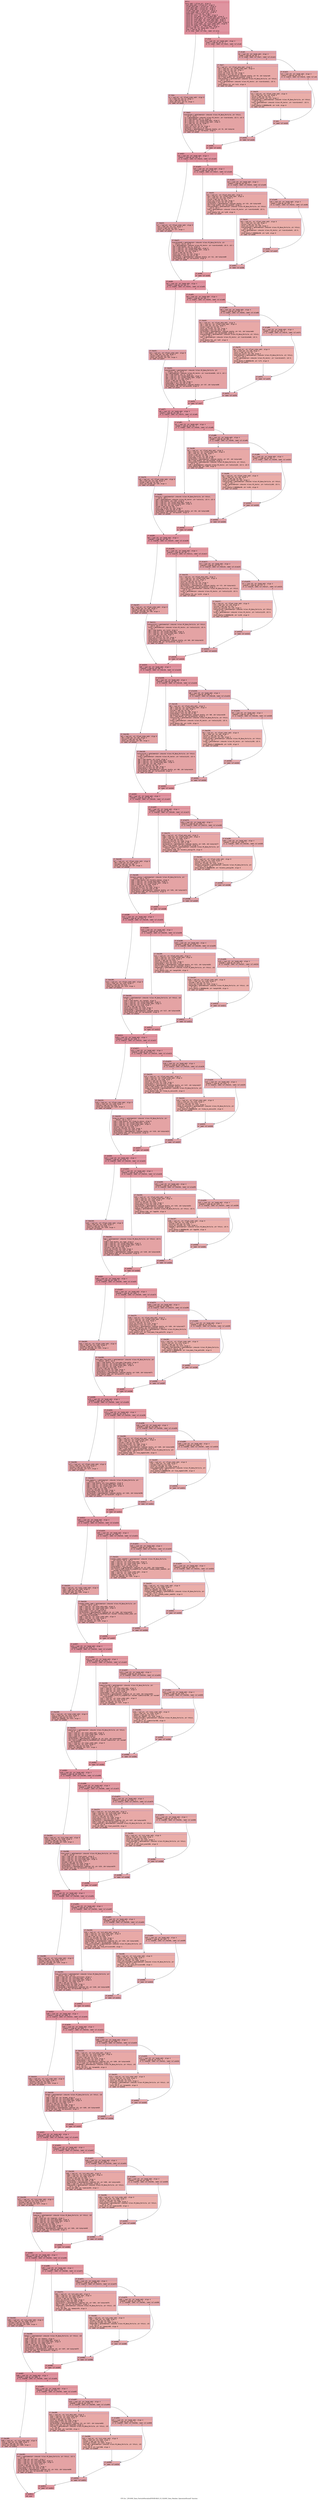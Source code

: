 digraph "CFG for '_ZN16MC_Base_Particle9SerializeEPiPdPcRiS3_S3_N24MC_Data_Member_Operation4EnumE' function" {
	label="CFG for '_ZN16MC_Base_Particle9SerializeEPiPdPcRiS3_S3_N24MC_Data_Member_Operation4EnumE' function";

	Node0x55f0530e30f0 [shape=record,color="#b70d28ff", style=filled, fillcolor="#b70d2870" fontname="Courier",label="{entry:\l|  %this.addr = alloca ptr, align 8\l  %int_data.addr = alloca ptr, align 8\l  %float_data.addr = alloca ptr, align 8\l  %char_data.addr = alloca ptr, align 8\l  %int_index.addr = alloca ptr, align 8\l  %float_index.addr = alloca ptr, align 8\l  %char_index.addr = alloca ptr, align 8\l  %mode.addr = alloca i32, align 4\l  store ptr %this, ptr %this.addr, align 8\l  store ptr %int_data, ptr %int_data.addr, align 8\l  store ptr %float_data, ptr %float_data.addr, align 8\l  store ptr %char_data, ptr %char_data.addr, align 8\l  store ptr %int_index, ptr %int_index.addr, align 8\l  store ptr %float_index, ptr %float_index.addr, align 8\l  store ptr %char_index, ptr %char_index.addr, align 8\l  store i32 %mode, ptr %mode.addr, align 4\l  %this1 = load ptr, ptr %this.addr, align 8\l  %0 = load i32, ptr %mode.addr, align 4\l  %cmp = icmp eq i32 %0, 0\l  br i1 %cmp, label %if.then, label %if.else\l|{<s0>T|<s1>F}}"];
	Node0x55f0530e30f0:s0 -> Node0x55f0530e4620[tooltip="entry -> if.then\nProbability 37.50%" ];
	Node0x55f0530e30f0:s1 -> Node0x55f0530e4690[tooltip="entry -> if.else\nProbability 62.50%" ];
	Node0x55f0530e4620 [shape=record,color="#3d50c3ff", style=filled, fillcolor="#c32e3170" fontname="Courier",label="{if.then:\l|  %1 = load ptr, ptr %float_index.addr, align 8\l  %2 = load i32, ptr %1, align 4\l  %inc = add nsw i32 %2, 1\l  store i32 %inc, ptr %1, align 4\l  br label %if.end21\l}"];
	Node0x55f0530e4620 -> Node0x55f0530e4a60[tooltip="if.then -> if.end21\nProbability 100.00%" ];
	Node0x55f0530e4690 [shape=record,color="#b70d28ff", style=filled, fillcolor="#bb1b2c70" fontname="Courier",label="{if.else:\l|  %3 = load i32, ptr %mode.addr, align 4\l  %cmp2 = icmp eq i32 %3, 1\l  br i1 %cmp2, label %if.then3, label %if.else5\l|{<s0>T|<s1>F}}"];
	Node0x55f0530e4690:s0 -> Node0x55f0530e4c50[tooltip="if.else -> if.then3\nProbability 50.00%" ];
	Node0x55f0530e4690:s1 -> Node0x55f0530e4fc0[tooltip="if.else -> if.else5\nProbability 50.00%" ];
	Node0x55f0530e4c50 [shape=record,color="#3d50c3ff", style=filled, fillcolor="#c32e3170" fontname="Courier",label="{if.then3:\l|  %coordinate = getelementptr inbounds %class.MC_Base_Particle, ptr %this1,\l... i32 0, i32 0\l  %x = getelementptr inbounds %class.MC_Vector, ptr %coordinate, i32 0, i32 0\l  %4 = load double, ptr %x, align 8\l  %5 = load ptr, ptr %float_data.addr, align 8\l  %6 = load ptr, ptr %float_index.addr, align 8\l  %7 = load i32, ptr %6, align 4\l  %inc4 = add nsw i32 %7, 1\l  store i32 %inc4, ptr %6, align 4\l  %idxprom = sext i32 %7 to i64\l  %arrayidx = getelementptr inbounds double, ptr %5, i64 %idxprom\l  store double %4, ptr %arrayidx, align 8\l  br label %if.end20\l}"];
	Node0x55f0530e4c50 -> Node0x55f0530e5870[tooltip="if.then3 -> if.end20\nProbability 100.00%" ];
	Node0x55f0530e4fc0 [shape=record,color="#3d50c3ff", style=filled, fillcolor="#c32e3170" fontname="Courier",label="{if.else5:\l|  %8 = load i32, ptr %mode.addr, align 4\l  %cmp6 = icmp eq i32 %8, 2\l  br i1 %cmp6, label %if.then7, label %if.else13\l|{<s0>T|<s1>F}}"];
	Node0x55f0530e4fc0:s0 -> Node0x55f0530e5a90[tooltip="if.else5 -> if.then7\nProbability 50.00%" ];
	Node0x55f0530e4fc0:s1 -> Node0x55f0530e5b10[tooltip="if.else5 -> if.else13\nProbability 50.00%" ];
	Node0x55f0530e5a90 [shape=record,color="#3d50c3ff", style=filled, fillcolor="#ca3b3770" fontname="Courier",label="{if.then7:\l|  %9 = load ptr, ptr %float_data.addr, align 8\l  %10 = load ptr, ptr %float_index.addr, align 8\l  %11 = load i32, ptr %10, align 4\l  %inc8 = add nsw i32 %11, 1\l  store i32 %inc8, ptr %10, align 4\l  %idxprom9 = sext i32 %11 to i64\l  %arrayidx10 = getelementptr inbounds double, ptr %9, i64 %idxprom9\l  %12 = load double, ptr %arrayidx10, align 8\l  %coordinate11 = getelementptr inbounds %class.MC_Base_Particle, ptr %this1,\l... i32 0, i32 0\l  %x12 = getelementptr inbounds %class.MC_Vector, ptr %coordinate11, i32 0,\l... i32 0\l  store double %12, ptr %x12, align 8\l  br label %if.end19\l}"];
	Node0x55f0530e5a90 -> Node0x55f0530e63d0[tooltip="if.then7 -> if.end19\nProbability 100.00%" ];
	Node0x55f0530e5b10 [shape=record,color="#3d50c3ff", style=filled, fillcolor="#ca3b3770" fontname="Courier",label="{if.else13:\l|  %13 = load i32, ptr %mode.addr, align 4\l  %cmp14 = icmp eq i32 %13, 3\l  br i1 %cmp14, label %if.then15, label %if.end\l|{<s0>T|<s1>F}}"];
	Node0x55f0530e5b10:s0 -> Node0x55f0530e6620[tooltip="if.else13 -> if.then15\nProbability 50.00%" ];
	Node0x55f0530e5b10:s1 -> Node0x55f0530e1fc0[tooltip="if.else13 -> if.end\nProbability 50.00%" ];
	Node0x55f0530e6620 [shape=record,color="#3d50c3ff", style=filled, fillcolor="#d0473d70" fontname="Courier",label="{if.then15:\l|  %14 = load ptr, ptr %float_index.addr, align 8\l  %15 = load i32, ptr %14, align 4\l  %inc16 = add nsw i32 %15, 1\l  store i32 %inc16, ptr %14, align 4\l  %coordinate17 = getelementptr inbounds %class.MC_Base_Particle, ptr %this1,\l... i32 0, i32 0\l  %x18 = getelementptr inbounds %class.MC_Vector, ptr %coordinate17, i32 0,\l... i32 0\l  store double 0.000000e+00, ptr %x18, align 8\l  br label %if.end\l}"];
	Node0x55f0530e6620 -> Node0x55f0530e1fc0[tooltip="if.then15 -> if.end\nProbability 100.00%" ];
	Node0x55f0530e1fc0 [shape=record,color="#3d50c3ff", style=filled, fillcolor="#ca3b3770" fontname="Courier",label="{if.end:\l|  br label %if.end19\l}"];
	Node0x55f0530e1fc0 -> Node0x55f0530e63d0[tooltip="if.end -> if.end19\nProbability 100.00%" ];
	Node0x55f0530e63d0 [shape=record,color="#3d50c3ff", style=filled, fillcolor="#c32e3170" fontname="Courier",label="{if.end19:\l|  br label %if.end20\l}"];
	Node0x55f0530e63d0 -> Node0x55f0530e5870[tooltip="if.end19 -> if.end20\nProbability 100.00%" ];
	Node0x55f0530e5870 [shape=record,color="#b70d28ff", style=filled, fillcolor="#bb1b2c70" fontname="Courier",label="{if.end20:\l|  br label %if.end21\l}"];
	Node0x55f0530e5870 -> Node0x55f0530e4a60[tooltip="if.end20 -> if.end21\nProbability 100.00%" ];
	Node0x55f0530e4a60 [shape=record,color="#b70d28ff", style=filled, fillcolor="#b70d2870" fontname="Courier",label="{if.end21:\l|  %16 = load i32, ptr %mode.addr, align 4\l  %cmp22 = icmp eq i32 %16, 0\l  br i1 %cmp22, label %if.then23, label %if.else25\l|{<s0>T|<s1>F}}"];
	Node0x55f0530e4a60:s0 -> Node0x55f0530e8260[tooltip="if.end21 -> if.then23\nProbability 37.50%" ];
	Node0x55f0530e4a60:s1 -> Node0x55f0530e88d0[tooltip="if.end21 -> if.else25\nProbability 62.50%" ];
	Node0x55f0530e8260 [shape=record,color="#3d50c3ff", style=filled, fillcolor="#c32e3170" fontname="Courier",label="{if.then23:\l|  %17 = load ptr, ptr %float_index.addr, align 8\l  %18 = load i32, ptr %17, align 4\l  %inc24 = add nsw i32 %18, 1\l  store i32 %inc24, ptr %17, align 4\l  br label %if.end49\l}"];
	Node0x55f0530e8260 -> Node0x55f0530e8cb0[tooltip="if.then23 -> if.end49\nProbability 100.00%" ];
	Node0x55f0530e88d0 [shape=record,color="#b70d28ff", style=filled, fillcolor="#bb1b2c70" fontname="Courier",label="{if.else25:\l|  %19 = load i32, ptr %mode.addr, align 4\l  %cmp26 = icmp eq i32 %19, 1\l  br i1 %cmp26, label %if.then27, label %if.else32\l|{<s0>T|<s1>F}}"];
	Node0x55f0530e88d0:s0 -> Node0x55f0530e8ea0[tooltip="if.else25 -> if.then27\nProbability 50.00%" ];
	Node0x55f0530e88d0:s1 -> Node0x55f0530e8ef0[tooltip="if.else25 -> if.else32\nProbability 50.00%" ];
	Node0x55f0530e8ea0 [shape=record,color="#3d50c3ff", style=filled, fillcolor="#c32e3170" fontname="Courier",label="{if.then27:\l|  %coordinate28 = getelementptr inbounds %class.MC_Base_Particle, ptr\l... %this1, i32 0, i32 0\l  %y = getelementptr inbounds %class.MC_Vector, ptr %coordinate28, i32 0, i32 1\l  %20 = load double, ptr %y, align 8\l  %21 = load ptr, ptr %float_data.addr, align 8\l  %22 = load ptr, ptr %float_index.addr, align 8\l  %23 = load i32, ptr %22, align 4\l  %inc29 = add nsw i32 %23, 1\l  store i32 %inc29, ptr %22, align 4\l  %idxprom30 = sext i32 %23 to i64\l  %arrayidx31 = getelementptr inbounds double, ptr %21, i64 %idxprom30\l  store double %20, ptr %arrayidx31, align 8\l  br label %if.end48\l}"];
	Node0x55f0530e8ea0 -> Node0x55f0530e9750[tooltip="if.then27 -> if.end48\nProbability 100.00%" ];
	Node0x55f0530e8ef0 [shape=record,color="#3d50c3ff", style=filled, fillcolor="#c32e3170" fontname="Courier",label="{if.else32:\l|  %24 = load i32, ptr %mode.addr, align 4\l  %cmp33 = icmp eq i32 %24, 2\l  br i1 %cmp33, label %if.then34, label %if.else40\l|{<s0>T|<s1>F}}"];
	Node0x55f0530e8ef0:s0 -> Node0x55f0530e9970[tooltip="if.else32 -> if.then34\nProbability 50.00%" ];
	Node0x55f0530e8ef0:s1 -> Node0x55f0530e99f0[tooltip="if.else32 -> if.else40\nProbability 50.00%" ];
	Node0x55f0530e9970 [shape=record,color="#3d50c3ff", style=filled, fillcolor="#ca3b3770" fontname="Courier",label="{if.then34:\l|  %25 = load ptr, ptr %float_data.addr, align 8\l  %26 = load ptr, ptr %float_index.addr, align 8\l  %27 = load i32, ptr %26, align 4\l  %inc35 = add nsw i32 %27, 1\l  store i32 %inc35, ptr %26, align 4\l  %idxprom36 = sext i32 %27 to i64\l  %arrayidx37 = getelementptr inbounds double, ptr %25, i64 %idxprom36\l  %28 = load double, ptr %arrayidx37, align 8\l  %coordinate38 = getelementptr inbounds %class.MC_Base_Particle, ptr %this1,\l... i32 0, i32 0\l  %y39 = getelementptr inbounds %class.MC_Vector, ptr %coordinate38, i32 0,\l... i32 1\l  store double %28, ptr %y39, align 8\l  br label %if.end47\l}"];
	Node0x55f0530e9970 -> Node0x55f0530ea250[tooltip="if.then34 -> if.end47\nProbability 100.00%" ];
	Node0x55f0530e99f0 [shape=record,color="#3d50c3ff", style=filled, fillcolor="#ca3b3770" fontname="Courier",label="{if.else40:\l|  %29 = load i32, ptr %mode.addr, align 4\l  %cmp41 = icmp eq i32 %29, 3\l  br i1 %cmp41, label %if.then42, label %if.end46\l|{<s0>T|<s1>F}}"];
	Node0x55f0530e99f0:s0 -> Node0x55f0530ea470[tooltip="if.else40 -> if.then42\nProbability 50.00%" ];
	Node0x55f0530e99f0:s1 -> Node0x55f0530ea4f0[tooltip="if.else40 -> if.end46\nProbability 50.00%" ];
	Node0x55f0530ea470 [shape=record,color="#3d50c3ff", style=filled, fillcolor="#d0473d70" fontname="Courier",label="{if.then42:\l|  %30 = load ptr, ptr %float_index.addr, align 8\l  %31 = load i32, ptr %30, align 4\l  %inc43 = add nsw i32 %31, 1\l  store i32 %inc43, ptr %30, align 4\l  %coordinate44 = getelementptr inbounds %class.MC_Base_Particle, ptr %this1,\l... i32 0, i32 0\l  %y45 = getelementptr inbounds %class.MC_Vector, ptr %coordinate44, i32 0,\l... i32 1\l  store double 0.000000e+00, ptr %y45, align 8\l  br label %if.end46\l}"];
	Node0x55f0530ea470 -> Node0x55f0530ea4f0[tooltip="if.then42 -> if.end46\nProbability 100.00%" ];
	Node0x55f0530ea4f0 [shape=record,color="#3d50c3ff", style=filled, fillcolor="#ca3b3770" fontname="Courier",label="{if.end46:\l|  br label %if.end47\l}"];
	Node0x55f0530ea4f0 -> Node0x55f0530ea250[tooltip="if.end46 -> if.end47\nProbability 100.00%" ];
	Node0x55f0530ea250 [shape=record,color="#3d50c3ff", style=filled, fillcolor="#c32e3170" fontname="Courier",label="{if.end47:\l|  br label %if.end48\l}"];
	Node0x55f0530ea250 -> Node0x55f0530e9750[tooltip="if.end47 -> if.end48\nProbability 100.00%" ];
	Node0x55f0530e9750 [shape=record,color="#b70d28ff", style=filled, fillcolor="#bb1b2c70" fontname="Courier",label="{if.end48:\l|  br label %if.end49\l}"];
	Node0x55f0530e9750 -> Node0x55f0530e8cb0[tooltip="if.end48 -> if.end49\nProbability 100.00%" ];
	Node0x55f0530e8cb0 [shape=record,color="#b70d28ff", style=filled, fillcolor="#b70d2870" fontname="Courier",label="{if.end49:\l|  %32 = load i32, ptr %mode.addr, align 4\l  %cmp50 = icmp eq i32 %32, 0\l  br i1 %cmp50, label %if.then51, label %if.else53\l|{<s0>T|<s1>F}}"];
	Node0x55f0530e8cb0:s0 -> Node0x55f0530eae00[tooltip="if.end49 -> if.then51\nProbability 37.50%" ];
	Node0x55f0530e8cb0:s1 -> Node0x55f0530eae50[tooltip="if.end49 -> if.else53\nProbability 62.50%" ];
	Node0x55f0530eae00 [shape=record,color="#3d50c3ff", style=filled, fillcolor="#c32e3170" fontname="Courier",label="{if.then51:\l|  %33 = load ptr, ptr %float_index.addr, align 8\l  %34 = load i32, ptr %33, align 4\l  %inc52 = add nsw i32 %34, 1\l  store i32 %inc52, ptr %33, align 4\l  br label %if.end77\l}"];
	Node0x55f0530eae00 -> Node0x55f0530eb230[tooltip="if.then51 -> if.end77\nProbability 100.00%" ];
	Node0x55f0530eae50 [shape=record,color="#b70d28ff", style=filled, fillcolor="#bb1b2c70" fontname="Courier",label="{if.else53:\l|  %35 = load i32, ptr %mode.addr, align 4\l  %cmp54 = icmp eq i32 %35, 1\l  br i1 %cmp54, label %if.then55, label %if.else60\l|{<s0>T|<s1>F}}"];
	Node0x55f0530eae50:s0 -> Node0x55f0530eb420[tooltip="if.else53 -> if.then55\nProbability 50.00%" ];
	Node0x55f0530eae50:s1 -> Node0x55f0530eb470[tooltip="if.else53 -> if.else60\nProbability 50.00%" ];
	Node0x55f0530eb420 [shape=record,color="#3d50c3ff", style=filled, fillcolor="#c32e3170" fontname="Courier",label="{if.then55:\l|  %coordinate56 = getelementptr inbounds %class.MC_Base_Particle, ptr\l... %this1, i32 0, i32 0\l  %z = getelementptr inbounds %class.MC_Vector, ptr %coordinate56, i32 0, i32 2\l  %36 = load double, ptr %z, align 8\l  %37 = load ptr, ptr %float_data.addr, align 8\l  %38 = load ptr, ptr %float_index.addr, align 8\l  %39 = load i32, ptr %38, align 4\l  %inc57 = add nsw i32 %39, 1\l  store i32 %inc57, ptr %38, align 4\l  %idxprom58 = sext i32 %39 to i64\l  %arrayidx59 = getelementptr inbounds double, ptr %37, i64 %idxprom58\l  store double %36, ptr %arrayidx59, align 8\l  br label %if.end76\l}"];
	Node0x55f0530eb420 -> Node0x55f0530ebcd0[tooltip="if.then55 -> if.end76\nProbability 100.00%" ];
	Node0x55f0530eb470 [shape=record,color="#3d50c3ff", style=filled, fillcolor="#c32e3170" fontname="Courier",label="{if.else60:\l|  %40 = load i32, ptr %mode.addr, align 4\l  %cmp61 = icmp eq i32 %40, 2\l  br i1 %cmp61, label %if.then62, label %if.else68\l|{<s0>T|<s1>F}}"];
	Node0x55f0530eb470:s0 -> Node0x55f0530ebef0[tooltip="if.else60 -> if.then62\nProbability 50.00%" ];
	Node0x55f0530eb470:s1 -> Node0x55f0530ebf70[tooltip="if.else60 -> if.else68\nProbability 50.00%" ];
	Node0x55f0530ebef0 [shape=record,color="#3d50c3ff", style=filled, fillcolor="#ca3b3770" fontname="Courier",label="{if.then62:\l|  %41 = load ptr, ptr %float_data.addr, align 8\l  %42 = load ptr, ptr %float_index.addr, align 8\l  %43 = load i32, ptr %42, align 4\l  %inc63 = add nsw i32 %43, 1\l  store i32 %inc63, ptr %42, align 4\l  %idxprom64 = sext i32 %43 to i64\l  %arrayidx65 = getelementptr inbounds double, ptr %41, i64 %idxprom64\l  %44 = load double, ptr %arrayidx65, align 8\l  %coordinate66 = getelementptr inbounds %class.MC_Base_Particle, ptr %this1,\l... i32 0, i32 0\l  %z67 = getelementptr inbounds %class.MC_Vector, ptr %coordinate66, i32 0,\l... i32 2\l  store double %44, ptr %z67, align 8\l  br label %if.end75\l}"];
	Node0x55f0530ebef0 -> Node0x55f0530e8430[tooltip="if.then62 -> if.end75\nProbability 100.00%" ];
	Node0x55f0530ebf70 [shape=record,color="#3d50c3ff", style=filled, fillcolor="#ca3b3770" fontname="Courier",label="{if.else68:\l|  %45 = load i32, ptr %mode.addr, align 4\l  %cmp69 = icmp eq i32 %45, 3\l  br i1 %cmp69, label %if.then70, label %if.end74\l|{<s0>T|<s1>F}}"];
	Node0x55f0530ebf70:s0 -> Node0x55f0530e8650[tooltip="if.else68 -> if.then70\nProbability 50.00%" ];
	Node0x55f0530ebf70:s1 -> Node0x55f0530e86d0[tooltip="if.else68 -> if.end74\nProbability 50.00%" ];
	Node0x55f0530e8650 [shape=record,color="#3d50c3ff", style=filled, fillcolor="#d0473d70" fontname="Courier",label="{if.then70:\l|  %46 = load ptr, ptr %float_index.addr, align 8\l  %47 = load i32, ptr %46, align 4\l  %inc71 = add nsw i32 %47, 1\l  store i32 %inc71, ptr %46, align 4\l  %coordinate72 = getelementptr inbounds %class.MC_Base_Particle, ptr %this1,\l... i32 0, i32 0\l  %z73 = getelementptr inbounds %class.MC_Vector, ptr %coordinate72, i32 0,\l... i32 2\l  store double 0.000000e+00, ptr %z73, align 8\l  br label %if.end74\l}"];
	Node0x55f0530e8650 -> Node0x55f0530e86d0[tooltip="if.then70 -> if.end74\nProbability 100.00%" ];
	Node0x55f0530e86d0 [shape=record,color="#3d50c3ff", style=filled, fillcolor="#ca3b3770" fontname="Courier",label="{if.end74:\l|  br label %if.end75\l}"];
	Node0x55f0530e86d0 -> Node0x55f0530e8430[tooltip="if.end74 -> if.end75\nProbability 100.00%" ];
	Node0x55f0530e8430 [shape=record,color="#3d50c3ff", style=filled, fillcolor="#c32e3170" fontname="Courier",label="{if.end75:\l|  br label %if.end76\l}"];
	Node0x55f0530e8430 -> Node0x55f0530ebcd0[tooltip="if.end75 -> if.end76\nProbability 100.00%" ];
	Node0x55f0530ebcd0 [shape=record,color="#b70d28ff", style=filled, fillcolor="#bb1b2c70" fontname="Courier",label="{if.end76:\l|  br label %if.end77\l}"];
	Node0x55f0530ebcd0 -> Node0x55f0530eb230[tooltip="if.end76 -> if.end77\nProbability 100.00%" ];
	Node0x55f0530eb230 [shape=record,color="#b70d28ff", style=filled, fillcolor="#b70d2870" fontname="Courier",label="{if.end77:\l|  %48 = load i32, ptr %mode.addr, align 4\l  %cmp78 = icmp eq i32 %48, 0\l  br i1 %cmp78, label %if.then79, label %if.else81\l|{<s0>T|<s1>F}}"];
	Node0x55f0530eb230:s0 -> Node0x55f0530ee1a0[tooltip="if.end77 -> if.then79\nProbability 37.50%" ];
	Node0x55f0530eb230:s1 -> Node0x55f0530ee1f0[tooltip="if.end77 -> if.else81\nProbability 62.50%" ];
	Node0x55f0530ee1a0 [shape=record,color="#3d50c3ff", style=filled, fillcolor="#c32e3170" fontname="Courier",label="{if.then79:\l|  %49 = load ptr, ptr %float_index.addr, align 8\l  %50 = load i32, ptr %49, align 4\l  %inc80 = add nsw i32 %50, 1\l  store i32 %inc80, ptr %49, align 4\l  br label %if.end105\l}"];
	Node0x55f0530ee1a0 -> Node0x55f0530ee5d0[tooltip="if.then79 -> if.end105\nProbability 100.00%" ];
	Node0x55f0530ee1f0 [shape=record,color="#b70d28ff", style=filled, fillcolor="#bb1b2c70" fontname="Courier",label="{if.else81:\l|  %51 = load i32, ptr %mode.addr, align 4\l  %cmp82 = icmp eq i32 %51, 1\l  br i1 %cmp82, label %if.then83, label %if.else88\l|{<s0>T|<s1>F}}"];
	Node0x55f0530ee1f0:s0 -> Node0x55f0530ee7c0[tooltip="if.else81 -> if.then83\nProbability 50.00%" ];
	Node0x55f0530ee1f0:s1 -> Node0x55f0530ee810[tooltip="if.else81 -> if.else88\nProbability 50.00%" ];
	Node0x55f0530ee7c0 [shape=record,color="#3d50c3ff", style=filled, fillcolor="#c32e3170" fontname="Courier",label="{if.then83:\l|  %velocity = getelementptr inbounds %class.MC_Base_Particle, ptr %this1,\l... i32 0, i32 1\l  %x84 = getelementptr inbounds %class.MC_Vector, ptr %velocity, i32 0, i32 0\l  %52 = load double, ptr %x84, align 8\l  %53 = load ptr, ptr %float_data.addr, align 8\l  %54 = load ptr, ptr %float_index.addr, align 8\l  %55 = load i32, ptr %54, align 4\l  %inc85 = add nsw i32 %55, 1\l  store i32 %inc85, ptr %54, align 4\l  %idxprom86 = sext i32 %55 to i64\l  %arrayidx87 = getelementptr inbounds double, ptr %53, i64 %idxprom86\l  store double %52, ptr %arrayidx87, align 8\l  br label %if.end104\l}"];
	Node0x55f0530ee7c0 -> Node0x55f0530ef070[tooltip="if.then83 -> if.end104\nProbability 100.00%" ];
	Node0x55f0530ee810 [shape=record,color="#3d50c3ff", style=filled, fillcolor="#c32e3170" fontname="Courier",label="{if.else88:\l|  %56 = load i32, ptr %mode.addr, align 4\l  %cmp89 = icmp eq i32 %56, 2\l  br i1 %cmp89, label %if.then90, label %if.else96\l|{<s0>T|<s1>F}}"];
	Node0x55f0530ee810:s0 -> Node0x55f0530ef290[tooltip="if.else88 -> if.then90\nProbability 50.00%" ];
	Node0x55f0530ee810:s1 -> Node0x55f0530ef310[tooltip="if.else88 -> if.else96\nProbability 50.00%" ];
	Node0x55f0530ef290 [shape=record,color="#3d50c3ff", style=filled, fillcolor="#ca3b3770" fontname="Courier",label="{if.then90:\l|  %57 = load ptr, ptr %float_data.addr, align 8\l  %58 = load ptr, ptr %float_index.addr, align 8\l  %59 = load i32, ptr %58, align 4\l  %inc91 = add nsw i32 %59, 1\l  store i32 %inc91, ptr %58, align 4\l  %idxprom92 = sext i32 %59 to i64\l  %arrayidx93 = getelementptr inbounds double, ptr %57, i64 %idxprom92\l  %60 = load double, ptr %arrayidx93, align 8\l  %velocity94 = getelementptr inbounds %class.MC_Base_Particle, ptr %this1,\l... i32 0, i32 1\l  %x95 = getelementptr inbounds %class.MC_Vector, ptr %velocity94, i32 0, i32 0\l  store double %60, ptr %x95, align 8\l  br label %if.end103\l}"];
	Node0x55f0530ef290 -> Node0x55f0530efb70[tooltip="if.then90 -> if.end103\nProbability 100.00%" ];
	Node0x55f0530ef310 [shape=record,color="#3d50c3ff", style=filled, fillcolor="#ca3b3770" fontname="Courier",label="{if.else96:\l|  %61 = load i32, ptr %mode.addr, align 4\l  %cmp97 = icmp eq i32 %61, 3\l  br i1 %cmp97, label %if.then98, label %if.end102\l|{<s0>T|<s1>F}}"];
	Node0x55f0530ef310:s0 -> Node0x55f0530efd90[tooltip="if.else96 -> if.then98\nProbability 50.00%" ];
	Node0x55f0530ef310:s1 -> Node0x55f0530efe10[tooltip="if.else96 -> if.end102\nProbability 50.00%" ];
	Node0x55f0530efd90 [shape=record,color="#3d50c3ff", style=filled, fillcolor="#d0473d70" fontname="Courier",label="{if.then98:\l|  %62 = load ptr, ptr %float_index.addr, align 8\l  %63 = load i32, ptr %62, align 4\l  %inc99 = add nsw i32 %63, 1\l  store i32 %inc99, ptr %62, align 4\l  %velocity100 = getelementptr inbounds %class.MC_Base_Particle, ptr %this1,\l... i32 0, i32 1\l  %x101 = getelementptr inbounds %class.MC_Vector, ptr %velocity100, i32 0,\l... i32 0\l  store double 0.000000e+00, ptr %x101, align 8\l  br label %if.end102\l}"];
	Node0x55f0530efd90 -> Node0x55f0530efe10[tooltip="if.then98 -> if.end102\nProbability 100.00%" ];
	Node0x55f0530efe10 [shape=record,color="#3d50c3ff", style=filled, fillcolor="#ca3b3770" fontname="Courier",label="{if.end102:\l|  br label %if.end103\l}"];
	Node0x55f0530efe10 -> Node0x55f0530efb70[tooltip="if.end102 -> if.end103\nProbability 100.00%" ];
	Node0x55f0530efb70 [shape=record,color="#3d50c3ff", style=filled, fillcolor="#c32e3170" fontname="Courier",label="{if.end103:\l|  br label %if.end104\l}"];
	Node0x55f0530efb70 -> Node0x55f0530ef070[tooltip="if.end103 -> if.end104\nProbability 100.00%" ];
	Node0x55f0530ef070 [shape=record,color="#b70d28ff", style=filled, fillcolor="#bb1b2c70" fontname="Courier",label="{if.end104:\l|  br label %if.end105\l}"];
	Node0x55f0530ef070 -> Node0x55f0530ee5d0[tooltip="if.end104 -> if.end105\nProbability 100.00%" ];
	Node0x55f0530ee5d0 [shape=record,color="#b70d28ff", style=filled, fillcolor="#b70d2870" fontname="Courier",label="{if.end105:\l|  %64 = load i32, ptr %mode.addr, align 4\l  %cmp106 = icmp eq i32 %64, 0\l  br i1 %cmp106, label %if.then107, label %if.else109\l|{<s0>T|<s1>F}}"];
	Node0x55f0530ee5d0:s0 -> Node0x55f0530f0720[tooltip="if.end105 -> if.then107\nProbability 37.50%" ];
	Node0x55f0530ee5d0:s1 -> Node0x55f0530f0770[tooltip="if.end105 -> if.else109\nProbability 62.50%" ];
	Node0x55f0530f0720 [shape=record,color="#3d50c3ff", style=filled, fillcolor="#c32e3170" fontname="Courier",label="{if.then107:\l|  %65 = load ptr, ptr %float_index.addr, align 8\l  %66 = load i32, ptr %65, align 4\l  %inc108 = add nsw i32 %66, 1\l  store i32 %inc108, ptr %65, align 4\l  br label %if.end134\l}"];
	Node0x55f0530f0720 -> Node0x55f0530f0b50[tooltip="if.then107 -> if.end134\nProbability 100.00%" ];
	Node0x55f0530f0770 [shape=record,color="#b70d28ff", style=filled, fillcolor="#bb1b2c70" fontname="Courier",label="{if.else109:\l|  %67 = load i32, ptr %mode.addr, align 4\l  %cmp110 = icmp eq i32 %67, 1\l  br i1 %cmp110, label %if.then111, label %if.else117\l|{<s0>T|<s1>F}}"];
	Node0x55f0530f0770:s0 -> Node0x55f0530e6840[tooltip="if.else109 -> if.then111\nProbability 50.00%" ];
	Node0x55f0530f0770:s1 -> Node0x55f0530e6890[tooltip="if.else109 -> if.else117\nProbability 50.00%" ];
	Node0x55f0530e6840 [shape=record,color="#3d50c3ff", style=filled, fillcolor="#c32e3170" fontname="Courier",label="{if.then111:\l|  %velocity112 = getelementptr inbounds %class.MC_Base_Particle, ptr %this1,\l... i32 0, i32 1\l  %y113 = getelementptr inbounds %class.MC_Vector, ptr %velocity112, i32 0,\l... i32 1\l  %68 = load double, ptr %y113, align 8\l  %69 = load ptr, ptr %float_data.addr, align 8\l  %70 = load ptr, ptr %float_index.addr, align 8\l  %71 = load i32, ptr %70, align 4\l  %inc114 = add nsw i32 %71, 1\l  store i32 %inc114, ptr %70, align 4\l  %idxprom115 = sext i32 %71 to i64\l  %arrayidx116 = getelementptr inbounds double, ptr %69, i64 %idxprom115\l  store double %68, ptr %arrayidx116, align 8\l  br label %if.end133\l}"];
	Node0x55f0530e6840 -> Node0x55f0530e70f0[tooltip="if.then111 -> if.end133\nProbability 100.00%" ];
	Node0x55f0530e6890 [shape=record,color="#3d50c3ff", style=filled, fillcolor="#c32e3170" fontname="Courier",label="{if.else117:\l|  %72 = load i32, ptr %mode.addr, align 4\l  %cmp118 = icmp eq i32 %72, 2\l  br i1 %cmp118, label %if.then119, label %if.else125\l|{<s0>T|<s1>F}}"];
	Node0x55f0530e6890:s0 -> Node0x55f0530e7310[tooltip="if.else117 -> if.then119\nProbability 50.00%" ];
	Node0x55f0530e6890:s1 -> Node0x55f0530e7390[tooltip="if.else117 -> if.else125\nProbability 50.00%" ];
	Node0x55f0530e7310 [shape=record,color="#3d50c3ff", style=filled, fillcolor="#ca3b3770" fontname="Courier",label="{if.then119:\l|  %73 = load ptr, ptr %float_data.addr, align 8\l  %74 = load ptr, ptr %float_index.addr, align 8\l  %75 = load i32, ptr %74, align 4\l  %inc120 = add nsw i32 %75, 1\l  store i32 %inc120, ptr %74, align 4\l  %idxprom121 = sext i32 %75 to i64\l  %arrayidx122 = getelementptr inbounds double, ptr %73, i64 %idxprom121\l  %76 = load double, ptr %arrayidx122, align 8\l  %velocity123 = getelementptr inbounds %class.MC_Base_Particle, ptr %this1,\l... i32 0, i32 1\l  %y124 = getelementptr inbounds %class.MC_Vector, ptr %velocity123, i32 0,\l... i32 1\l  store double %76, ptr %y124, align 8\l  br label %if.end132\l}"];
	Node0x55f0530e7310 -> Node0x55f0530f3100[tooltip="if.then119 -> if.end132\nProbability 100.00%" ];
	Node0x55f0530e7390 [shape=record,color="#3d50c3ff", style=filled, fillcolor="#ca3b3770" fontname="Courier",label="{if.else125:\l|  %77 = load i32, ptr %mode.addr, align 4\l  %cmp126 = icmp eq i32 %77, 3\l  br i1 %cmp126, label %if.then127, label %if.end131\l|{<s0>T|<s1>F}}"];
	Node0x55f0530e7390:s0 -> Node0x55f0530f3320[tooltip="if.else125 -> if.then127\nProbability 50.00%" ];
	Node0x55f0530e7390:s1 -> Node0x55f0530f33a0[tooltip="if.else125 -> if.end131\nProbability 50.00%" ];
	Node0x55f0530f3320 [shape=record,color="#3d50c3ff", style=filled, fillcolor="#d0473d70" fontname="Courier",label="{if.then127:\l|  %78 = load ptr, ptr %float_index.addr, align 8\l  %79 = load i32, ptr %78, align 4\l  %inc128 = add nsw i32 %79, 1\l  store i32 %inc128, ptr %78, align 4\l  %velocity129 = getelementptr inbounds %class.MC_Base_Particle, ptr %this1,\l... i32 0, i32 1\l  %y130 = getelementptr inbounds %class.MC_Vector, ptr %velocity129, i32 0,\l... i32 1\l  store double 0.000000e+00, ptr %y130, align 8\l  br label %if.end131\l}"];
	Node0x55f0530f3320 -> Node0x55f0530f33a0[tooltip="if.then127 -> if.end131\nProbability 100.00%" ];
	Node0x55f0530f33a0 [shape=record,color="#3d50c3ff", style=filled, fillcolor="#ca3b3770" fontname="Courier",label="{if.end131:\l|  br label %if.end132\l}"];
	Node0x55f0530f33a0 -> Node0x55f0530f3100[tooltip="if.end131 -> if.end132\nProbability 100.00%" ];
	Node0x55f0530f3100 [shape=record,color="#3d50c3ff", style=filled, fillcolor="#c32e3170" fontname="Courier",label="{if.end132:\l|  br label %if.end133\l}"];
	Node0x55f0530f3100 -> Node0x55f0530e70f0[tooltip="if.end132 -> if.end133\nProbability 100.00%" ];
	Node0x55f0530e70f0 [shape=record,color="#b70d28ff", style=filled, fillcolor="#bb1b2c70" fontname="Courier",label="{if.end133:\l|  br label %if.end134\l}"];
	Node0x55f0530e70f0 -> Node0x55f0530f0b50[tooltip="if.end133 -> if.end134\nProbability 100.00%" ];
	Node0x55f0530f0b50 [shape=record,color="#b70d28ff", style=filled, fillcolor="#b70d2870" fontname="Courier",label="{if.end134:\l|  %80 = load i32, ptr %mode.addr, align 4\l  %cmp135 = icmp eq i32 %80, 0\l  br i1 %cmp135, label %if.then136, label %if.else138\l|{<s0>T|<s1>F}}"];
	Node0x55f0530f0b50:s0 -> Node0x55f0530f3cb0[tooltip="if.end134 -> if.then136\nProbability 37.50%" ];
	Node0x55f0530f0b50:s1 -> Node0x55f0530f3d00[tooltip="if.end134 -> if.else138\nProbability 62.50%" ];
	Node0x55f0530f3cb0 [shape=record,color="#3d50c3ff", style=filled, fillcolor="#c32e3170" fontname="Courier",label="{if.then136:\l|  %81 = load ptr, ptr %float_index.addr, align 8\l  %82 = load i32, ptr %81, align 4\l  %inc137 = add nsw i32 %82, 1\l  store i32 %inc137, ptr %81, align 4\l  br label %if.end163\l}"];
	Node0x55f0530f3cb0 -> Node0x55f0530f40e0[tooltip="if.then136 -> if.end163\nProbability 100.00%" ];
	Node0x55f0530f3d00 [shape=record,color="#b70d28ff", style=filled, fillcolor="#bb1b2c70" fontname="Courier",label="{if.else138:\l|  %83 = load i32, ptr %mode.addr, align 4\l  %cmp139 = icmp eq i32 %83, 1\l  br i1 %cmp139, label %if.then140, label %if.else146\l|{<s0>T|<s1>F}}"];
	Node0x55f0530f3d00:s0 -> Node0x55f0530f42d0[tooltip="if.else138 -> if.then140\nProbability 50.00%" ];
	Node0x55f0530f3d00:s1 -> Node0x55f0530f4320[tooltip="if.else138 -> if.else146\nProbability 50.00%" ];
	Node0x55f0530f42d0 [shape=record,color="#3d50c3ff", style=filled, fillcolor="#c32e3170" fontname="Courier",label="{if.then140:\l|  %velocity141 = getelementptr inbounds %class.MC_Base_Particle, ptr %this1,\l... i32 0, i32 1\l  %z142 = getelementptr inbounds %class.MC_Vector, ptr %velocity141, i32 0,\l... i32 2\l  %84 = load double, ptr %z142, align 8\l  %85 = load ptr, ptr %float_data.addr, align 8\l  %86 = load ptr, ptr %float_index.addr, align 8\l  %87 = load i32, ptr %86, align 4\l  %inc143 = add nsw i32 %87, 1\l  store i32 %inc143, ptr %86, align 4\l  %idxprom144 = sext i32 %87 to i64\l  %arrayidx145 = getelementptr inbounds double, ptr %85, i64 %idxprom144\l  store double %84, ptr %arrayidx145, align 8\l  br label %if.end162\l}"];
	Node0x55f0530f42d0 -> Node0x55f0530f4b80[tooltip="if.then140 -> if.end162\nProbability 100.00%" ];
	Node0x55f0530f4320 [shape=record,color="#3d50c3ff", style=filled, fillcolor="#c32e3170" fontname="Courier",label="{if.else146:\l|  %88 = load i32, ptr %mode.addr, align 4\l  %cmp147 = icmp eq i32 %88, 2\l  br i1 %cmp147, label %if.then148, label %if.else154\l|{<s0>T|<s1>F}}"];
	Node0x55f0530f4320:s0 -> Node0x55f0530f4da0[tooltip="if.else146 -> if.then148\nProbability 50.00%" ];
	Node0x55f0530f4320:s1 -> Node0x55f0530f4e20[tooltip="if.else146 -> if.else154\nProbability 50.00%" ];
	Node0x55f0530f4da0 [shape=record,color="#3d50c3ff", style=filled, fillcolor="#ca3b3770" fontname="Courier",label="{if.then148:\l|  %89 = load ptr, ptr %float_data.addr, align 8\l  %90 = load ptr, ptr %float_index.addr, align 8\l  %91 = load i32, ptr %90, align 4\l  %inc149 = add nsw i32 %91, 1\l  store i32 %inc149, ptr %90, align 4\l  %idxprom150 = sext i32 %91 to i64\l  %arrayidx151 = getelementptr inbounds double, ptr %89, i64 %idxprom150\l  %92 = load double, ptr %arrayidx151, align 8\l  %velocity152 = getelementptr inbounds %class.MC_Base_Particle, ptr %this1,\l... i32 0, i32 1\l  %z153 = getelementptr inbounds %class.MC_Vector, ptr %velocity152, i32 0,\l... i32 2\l  store double %92, ptr %z153, align 8\l  br label %if.end161\l}"];
	Node0x55f0530f4da0 -> Node0x55f0530f5680[tooltip="if.then148 -> if.end161\nProbability 100.00%" ];
	Node0x55f0530f4e20 [shape=record,color="#3d50c3ff", style=filled, fillcolor="#ca3b3770" fontname="Courier",label="{if.else154:\l|  %93 = load i32, ptr %mode.addr, align 4\l  %cmp155 = icmp eq i32 %93, 3\l  br i1 %cmp155, label %if.then156, label %if.end160\l|{<s0>T|<s1>F}}"];
	Node0x55f0530f4e20:s0 -> Node0x55f0530f58a0[tooltip="if.else154 -> if.then156\nProbability 50.00%" ];
	Node0x55f0530f4e20:s1 -> Node0x55f0530f5920[tooltip="if.else154 -> if.end160\nProbability 50.00%" ];
	Node0x55f0530f58a0 [shape=record,color="#3d50c3ff", style=filled, fillcolor="#d0473d70" fontname="Courier",label="{if.then156:\l|  %94 = load ptr, ptr %float_index.addr, align 8\l  %95 = load i32, ptr %94, align 4\l  %inc157 = add nsw i32 %95, 1\l  store i32 %inc157, ptr %94, align 4\l  %velocity158 = getelementptr inbounds %class.MC_Base_Particle, ptr %this1,\l... i32 0, i32 1\l  %z159 = getelementptr inbounds %class.MC_Vector, ptr %velocity158, i32 0,\l... i32 2\l  store double 0.000000e+00, ptr %z159, align 8\l  br label %if.end160\l}"];
	Node0x55f0530f58a0 -> Node0x55f0530f5920[tooltip="if.then156 -> if.end160\nProbability 100.00%" ];
	Node0x55f0530f5920 [shape=record,color="#3d50c3ff", style=filled, fillcolor="#ca3b3770" fontname="Courier",label="{if.end160:\l|  br label %if.end161\l}"];
	Node0x55f0530f5920 -> Node0x55f0530f5680[tooltip="if.end160 -> if.end161\nProbability 100.00%" ];
	Node0x55f0530f5680 [shape=record,color="#3d50c3ff", style=filled, fillcolor="#c32e3170" fontname="Courier",label="{if.end161:\l|  br label %if.end162\l}"];
	Node0x55f0530f5680 -> Node0x55f0530f4b80[tooltip="if.end161 -> if.end162\nProbability 100.00%" ];
	Node0x55f0530f4b80 [shape=record,color="#b70d28ff", style=filled, fillcolor="#bb1b2c70" fontname="Courier",label="{if.end162:\l|  br label %if.end163\l}"];
	Node0x55f0530f4b80 -> Node0x55f0530f40e0[tooltip="if.end162 -> if.end163\nProbability 100.00%" ];
	Node0x55f0530f40e0 [shape=record,color="#b70d28ff", style=filled, fillcolor="#b70d2870" fontname="Courier",label="{if.end163:\l|  %96 = load i32, ptr %mode.addr, align 4\l  %cmp164 = icmp eq i32 %96, 0\l  br i1 %cmp164, label %if.then165, label %if.else167\l|{<s0>T|<s1>F}}"];
	Node0x55f0530f40e0:s0 -> Node0x55f0530ed9f0[tooltip="if.end163 -> if.then165\nProbability 37.50%" ];
	Node0x55f0530f40e0:s1 -> Node0x55f0530eda40[tooltip="if.end163 -> if.else167\nProbability 62.50%" ];
	Node0x55f0530ed9f0 [shape=record,color="#3d50c3ff", style=filled, fillcolor="#c32e3170" fontname="Courier",label="{if.then165:\l|  %97 = load ptr, ptr %float_index.addr, align 8\l  %98 = load i32, ptr %97, align 4\l  %inc166 = add nsw i32 %98, 1\l  store i32 %inc166, ptr %97, align 4\l  br label %if.end188\l}"];
	Node0x55f0530ed9f0 -> Node0x55f0530ec900[tooltip="if.then165 -> if.end188\nProbability 100.00%" ];
	Node0x55f0530eda40 [shape=record,color="#b70d28ff", style=filled, fillcolor="#bb1b2c70" fontname="Courier",label="{if.else167:\l|  %99 = load i32, ptr %mode.addr, align 4\l  %cmp168 = icmp eq i32 %99, 1\l  br i1 %cmp168, label %if.then169, label %if.else173\l|{<s0>T|<s1>F}}"];
	Node0x55f0530eda40:s0 -> Node0x55f0530ecaf0[tooltip="if.else167 -> if.then169\nProbability 50.00%" ];
	Node0x55f0530eda40:s1 -> Node0x55f0530ecb40[tooltip="if.else167 -> if.else173\nProbability 50.00%" ];
	Node0x55f0530ecaf0 [shape=record,color="#3d50c3ff", style=filled, fillcolor="#c32e3170" fontname="Courier",label="{if.then169:\l|  %kinetic_energy = getelementptr inbounds %class.MC_Base_Particle, ptr\l... %this1, i32 0, i32 2\l  %100 = load double, ptr %kinetic_energy, align 8\l  %101 = load ptr, ptr %float_data.addr, align 8\l  %102 = load ptr, ptr %float_index.addr, align 8\l  %103 = load i32, ptr %102, align 4\l  %inc170 = add nsw i32 %103, 1\l  store i32 %inc170, ptr %102, align 4\l  %idxprom171 = sext i32 %103 to i64\l  %arrayidx172 = getelementptr inbounds double, ptr %101, i64 %idxprom171\l  store double %100, ptr %arrayidx172, align 8\l  br label %if.end187\l}"];
	Node0x55f0530ecaf0 -> Node0x55f0530ed220[tooltip="if.then169 -> if.end187\nProbability 100.00%" ];
	Node0x55f0530ecb40 [shape=record,color="#3d50c3ff", style=filled, fillcolor="#c32e3170" fontname="Courier",label="{if.else173:\l|  %104 = load i32, ptr %mode.addr, align 4\l  %cmp174 = icmp eq i32 %104, 2\l  br i1 %cmp174, label %if.then175, label %if.else180\l|{<s0>T|<s1>F}}"];
	Node0x55f0530ecb40:s0 -> Node0x55f0530f8650[tooltip="if.else173 -> if.then175\nProbability 50.00%" ];
	Node0x55f0530ecb40:s1 -> Node0x55f0530f86d0[tooltip="if.else173 -> if.else180\nProbability 50.00%" ];
	Node0x55f0530f8650 [shape=record,color="#3d50c3ff", style=filled, fillcolor="#ca3b3770" fontname="Courier",label="{if.then175:\l|  %105 = load ptr, ptr %float_data.addr, align 8\l  %106 = load ptr, ptr %float_index.addr, align 8\l  %107 = load i32, ptr %106, align 4\l  %inc176 = add nsw i32 %107, 1\l  store i32 %inc176, ptr %106, align 4\l  %idxprom177 = sext i32 %107 to i64\l  %arrayidx178 = getelementptr inbounds double, ptr %105, i64 %idxprom177\l  %108 = load double, ptr %arrayidx178, align 8\l  %kinetic_energy179 = getelementptr inbounds %class.MC_Base_Particle, ptr\l... %this1, i32 0, i32 2\l  store double %108, ptr %kinetic_energy179, align 8\l  br label %if.end186\l}"];
	Node0x55f0530f8650 -> Node0x55f0530f8ee0[tooltip="if.then175 -> if.end186\nProbability 100.00%" ];
	Node0x55f0530f86d0 [shape=record,color="#3d50c3ff", style=filled, fillcolor="#ca3b3770" fontname="Courier",label="{if.else180:\l|  %109 = load i32, ptr %mode.addr, align 4\l  %cmp181 = icmp eq i32 %109, 3\l  br i1 %cmp181, label %if.then182, label %if.end185\l|{<s0>T|<s1>F}}"];
	Node0x55f0530f86d0:s0 -> Node0x55f0530f90d0[tooltip="if.else180 -> if.then182\nProbability 50.00%" ];
	Node0x55f0530f86d0:s1 -> Node0x55f0530f9120[tooltip="if.else180 -> if.end185\nProbability 50.00%" ];
	Node0x55f0530f90d0 [shape=record,color="#3d50c3ff", style=filled, fillcolor="#d0473d70" fontname="Courier",label="{if.then182:\l|  %110 = load ptr, ptr %float_index.addr, align 8\l  %111 = load i32, ptr %110, align 4\l  %inc183 = add nsw i32 %111, 1\l  store i32 %inc183, ptr %110, align 4\l  %kinetic_energy184 = getelementptr inbounds %class.MC_Base_Particle, ptr\l... %this1, i32 0, i32 2\l  store double 0.000000e+00, ptr %kinetic_energy184, align 8\l  br label %if.end185\l}"];
	Node0x55f0530f90d0 -> Node0x55f0530f9120[tooltip="if.then182 -> if.end185\nProbability 100.00%" ];
	Node0x55f0530f9120 [shape=record,color="#3d50c3ff", style=filled, fillcolor="#ca3b3770" fontname="Courier",label="{if.end185:\l|  br label %if.end186\l}"];
	Node0x55f0530f9120 -> Node0x55f0530f8ee0[tooltip="if.end185 -> if.end186\nProbability 100.00%" ];
	Node0x55f0530f8ee0 [shape=record,color="#3d50c3ff", style=filled, fillcolor="#c32e3170" fontname="Courier",label="{if.end186:\l|  br label %if.end187\l}"];
	Node0x55f0530f8ee0 -> Node0x55f0530ed220[tooltip="if.end186 -> if.end187\nProbability 100.00%" ];
	Node0x55f0530ed220 [shape=record,color="#b70d28ff", style=filled, fillcolor="#bb1b2c70" fontname="Courier",label="{if.end187:\l|  br label %if.end188\l}"];
	Node0x55f0530ed220 -> Node0x55f0530ec900[tooltip="if.end187 -> if.end188\nProbability 100.00%" ];
	Node0x55f0530ec900 [shape=record,color="#b70d28ff", style=filled, fillcolor="#b70d2870" fontname="Courier",label="{if.end188:\l|  %112 = load i32, ptr %mode.addr, align 4\l  %cmp189 = icmp eq i32 %112, 0\l  br i1 %cmp189, label %if.then190, label %if.else192\l|{<s0>T|<s1>F}}"];
	Node0x55f0530ec900:s0 -> Node0x55f0530f9980[tooltip="if.end188 -> if.then190\nProbability 37.50%" ];
	Node0x55f0530ec900:s1 -> Node0x55f0530f99d0[tooltip="if.end188 -> if.else192\nProbability 62.50%" ];
	Node0x55f0530f9980 [shape=record,color="#3d50c3ff", style=filled, fillcolor="#c32e3170" fontname="Courier",label="{if.then190:\l|  %113 = load ptr, ptr %float_index.addr, align 8\l  %114 = load i32, ptr %113, align 4\l  %inc191 = add nsw i32 %114, 1\l  store i32 %inc191, ptr %113, align 4\l  br label %if.end213\l}"];
	Node0x55f0530f9980 -> Node0x55f0530f9d50[tooltip="if.then190 -> if.end213\nProbability 100.00%" ];
	Node0x55f0530f99d0 [shape=record,color="#b70d28ff", style=filled, fillcolor="#bb1b2c70" fontname="Courier",label="{if.else192:\l|  %115 = load i32, ptr %mode.addr, align 4\l  %cmp193 = icmp eq i32 %115, 1\l  br i1 %cmp193, label %if.then194, label %if.else198\l|{<s0>T|<s1>F}}"];
	Node0x55f0530f99d0:s0 -> Node0x55f0530f9f40[tooltip="if.else192 -> if.then194\nProbability 50.00%" ];
	Node0x55f0530f99d0:s1 -> Node0x55f0530f9f90[tooltip="if.else192 -> if.else198\nProbability 50.00%" ];
	Node0x55f0530f9f40 [shape=record,color="#3d50c3ff", style=filled, fillcolor="#c32e3170" fontname="Courier",label="{if.then194:\l|  %weight = getelementptr inbounds %class.MC_Base_Particle, ptr %this1, i32\l... 0, i32 3\l  %116 = load double, ptr %weight, align 8\l  %117 = load ptr, ptr %float_data.addr, align 8\l  %118 = load ptr, ptr %float_index.addr, align 8\l  %119 = load i32, ptr %118, align 4\l  %inc195 = add nsw i32 %119, 1\l  store i32 %inc195, ptr %118, align 4\l  %idxprom196 = sext i32 %119 to i64\l  %arrayidx197 = getelementptr inbounds double, ptr %117, i64 %idxprom196\l  store double %116, ptr %arrayidx197, align 8\l  br label %if.end212\l}"];
	Node0x55f0530f9f40 -> Node0x55f0530fa700[tooltip="if.then194 -> if.end212\nProbability 100.00%" ];
	Node0x55f0530f9f90 [shape=record,color="#3d50c3ff", style=filled, fillcolor="#c32e3170" fontname="Courier",label="{if.else198:\l|  %120 = load i32, ptr %mode.addr, align 4\l  %cmp199 = icmp eq i32 %120, 2\l  br i1 %cmp199, label %if.then200, label %if.else205\l|{<s0>T|<s1>F}}"];
	Node0x55f0530f9f90:s0 -> Node0x55f0530fa920[tooltip="if.else198 -> if.then200\nProbability 50.00%" ];
	Node0x55f0530f9f90:s1 -> Node0x55f0530fa9a0[tooltip="if.else198 -> if.else205\nProbability 50.00%" ];
	Node0x55f0530fa920 [shape=record,color="#3d50c3ff", style=filled, fillcolor="#ca3b3770" fontname="Courier",label="{if.then200:\l|  %121 = load ptr, ptr %float_data.addr, align 8\l  %122 = load ptr, ptr %float_index.addr, align 8\l  %123 = load i32, ptr %122, align 4\l  %inc201 = add nsw i32 %123, 1\l  store i32 %inc201, ptr %122, align 4\l  %idxprom202 = sext i32 %123 to i64\l  %arrayidx203 = getelementptr inbounds double, ptr %121, i64 %idxprom202\l  %124 = load double, ptr %arrayidx203, align 8\l  %weight204 = getelementptr inbounds %class.MC_Base_Particle, ptr %this1, i32\l... 0, i32 3\l  store double %124, ptr %weight204, align 8\l  br label %if.end211\l}"];
	Node0x55f0530fa920 -> Node0x55f0530fb120[tooltip="if.then200 -> if.end211\nProbability 100.00%" ];
	Node0x55f0530fa9a0 [shape=record,color="#3d50c3ff", style=filled, fillcolor="#ca3b3770" fontname="Courier",label="{if.else205:\l|  %125 = load i32, ptr %mode.addr, align 4\l  %cmp206 = icmp eq i32 %125, 3\l  br i1 %cmp206, label %if.then207, label %if.end210\l|{<s0>T|<s1>F}}"];
	Node0x55f0530fa9a0:s0 -> Node0x55f0530fb340[tooltip="if.else205 -> if.then207\nProbability 50.00%" ];
	Node0x55f0530fa9a0:s1 -> Node0x55f0530fb3c0[tooltip="if.else205 -> if.end210\nProbability 50.00%" ];
	Node0x55f0530fb340 [shape=record,color="#3d50c3ff", style=filled, fillcolor="#d0473d70" fontname="Courier",label="{if.then207:\l|  %126 = load ptr, ptr %float_index.addr, align 8\l  %127 = load i32, ptr %126, align 4\l  %inc208 = add nsw i32 %127, 1\l  store i32 %inc208, ptr %126, align 4\l  %weight209 = getelementptr inbounds %class.MC_Base_Particle, ptr %this1, i32\l... 0, i32 3\l  store double 0.000000e+00, ptr %weight209, align 8\l  br label %if.end210\l}"];
	Node0x55f0530fb340 -> Node0x55f0530fb3c0[tooltip="if.then207 -> if.end210\nProbability 100.00%" ];
	Node0x55f0530fb3c0 [shape=record,color="#3d50c3ff", style=filled, fillcolor="#ca3b3770" fontname="Courier",label="{if.end210:\l|  br label %if.end211\l}"];
	Node0x55f0530fb3c0 -> Node0x55f0530fb120[tooltip="if.end210 -> if.end211\nProbability 100.00%" ];
	Node0x55f0530fb120 [shape=record,color="#3d50c3ff", style=filled, fillcolor="#c32e3170" fontname="Courier",label="{if.end211:\l|  br label %if.end212\l}"];
	Node0x55f0530fb120 -> Node0x55f0530fa700[tooltip="if.end211 -> if.end212\nProbability 100.00%" ];
	Node0x55f0530fa700 [shape=record,color="#b70d28ff", style=filled, fillcolor="#bb1b2c70" fontname="Courier",label="{if.end212:\l|  br label %if.end213\l}"];
	Node0x55f0530fa700 -> Node0x55f0530f9d50[tooltip="if.end212 -> if.end213\nProbability 100.00%" ];
	Node0x55f0530f9d50 [shape=record,color="#b70d28ff", style=filled, fillcolor="#b70d2870" fontname="Courier",label="{if.end213:\l|  %128 = load i32, ptr %mode.addr, align 4\l  %cmp214 = icmp eq i32 %128, 0\l  br i1 %cmp214, label %if.then215, label %if.else217\l|{<s0>T|<s1>F}}"];
	Node0x55f0530f9d50:s0 -> Node0x55f0530fbbf0[tooltip="if.end213 -> if.then215\nProbability 37.50%" ];
	Node0x55f0530f9d50:s1 -> Node0x55f0530fbc40[tooltip="if.end213 -> if.else217\nProbability 62.50%" ];
	Node0x55f0530fbbf0 [shape=record,color="#3d50c3ff", style=filled, fillcolor="#c32e3170" fontname="Courier",label="{if.then215:\l|  %129 = load ptr, ptr %float_index.addr, align 8\l  %130 = load i32, ptr %129, align 4\l  %inc216 = add nsw i32 %130, 1\l  store i32 %inc216, ptr %129, align 4\l  br label %if.end238\l}"];
	Node0x55f0530fbbf0 -> Node0x55f0530fc020[tooltip="if.then215 -> if.end238\nProbability 100.00%" ];
	Node0x55f0530fbc40 [shape=record,color="#b70d28ff", style=filled, fillcolor="#bb1b2c70" fontname="Courier",label="{if.else217:\l|  %131 = load i32, ptr %mode.addr, align 4\l  %cmp218 = icmp eq i32 %131, 1\l  br i1 %cmp218, label %if.then219, label %if.else223\l|{<s0>T|<s1>F}}"];
	Node0x55f0530fbc40:s0 -> Node0x55f0530fc210[tooltip="if.else217 -> if.then219\nProbability 50.00%" ];
	Node0x55f0530fbc40:s1 -> Node0x55f0530fc260[tooltip="if.else217 -> if.else223\nProbability 50.00%" ];
	Node0x55f0530fc210 [shape=record,color="#3d50c3ff", style=filled, fillcolor="#c32e3170" fontname="Courier",label="{if.then219:\l|  %time_to_census = getelementptr inbounds %class.MC_Base_Particle, ptr\l... %this1, i32 0, i32 4\l  %132 = load double, ptr %time_to_census, align 8\l  %133 = load ptr, ptr %float_data.addr, align 8\l  %134 = load ptr, ptr %float_index.addr, align 8\l  %135 = load i32, ptr %134, align 4\l  %inc220 = add nsw i32 %135, 1\l  store i32 %inc220, ptr %134, align 4\l  %idxprom221 = sext i32 %135 to i64\l  %arrayidx222 = getelementptr inbounds double, ptr %133, i64 %idxprom221\l  store double %132, ptr %arrayidx222, align 8\l  br label %if.end237\l}"];
	Node0x55f0530fc210 -> Node0x55f0530fca10[tooltip="if.then219 -> if.end237\nProbability 100.00%" ];
	Node0x55f0530fc260 [shape=record,color="#3d50c3ff", style=filled, fillcolor="#c32e3170" fontname="Courier",label="{if.else223:\l|  %136 = load i32, ptr %mode.addr, align 4\l  %cmp224 = icmp eq i32 %136, 2\l  br i1 %cmp224, label %if.then225, label %if.else230\l|{<s0>T|<s1>F}}"];
	Node0x55f0530fc260:s0 -> Node0x55f0530fcc30[tooltip="if.else223 -> if.then225\nProbability 50.00%" ];
	Node0x55f0530fc260:s1 -> Node0x55f0530fccb0[tooltip="if.else223 -> if.else230\nProbability 50.00%" ];
	Node0x55f0530fcc30 [shape=record,color="#3d50c3ff", style=filled, fillcolor="#ca3b3770" fontname="Courier",label="{if.then225:\l|  %137 = load ptr, ptr %float_data.addr, align 8\l  %138 = load ptr, ptr %float_index.addr, align 8\l  %139 = load i32, ptr %138, align 4\l  %inc226 = add nsw i32 %139, 1\l  store i32 %inc226, ptr %138, align 4\l  %idxprom227 = sext i32 %139 to i64\l  %arrayidx228 = getelementptr inbounds double, ptr %137, i64 %idxprom227\l  %140 = load double, ptr %arrayidx228, align 8\l  %time_to_census229 = getelementptr inbounds %class.MC_Base_Particle, ptr\l... %this1, i32 0, i32 4\l  store double %140, ptr %time_to_census229, align 8\l  br label %if.end236\l}"];
	Node0x55f0530fcc30 -> Node0x55f0530fd4c0[tooltip="if.then225 -> if.end236\nProbability 100.00%" ];
	Node0x55f0530fccb0 [shape=record,color="#3d50c3ff", style=filled, fillcolor="#ca3b3770" fontname="Courier",label="{if.else230:\l|  %141 = load i32, ptr %mode.addr, align 4\l  %cmp231 = icmp eq i32 %141, 3\l  br i1 %cmp231, label %if.then232, label %if.end235\l|{<s0>T|<s1>F}}"];
	Node0x55f0530fccb0:s0 -> Node0x55f0530fd6b0[tooltip="if.else230 -> if.then232\nProbability 50.00%" ];
	Node0x55f0530fccb0:s1 -> Node0x55f0530fd700[tooltip="if.else230 -> if.end235\nProbability 50.00%" ];
	Node0x55f0530fd6b0 [shape=record,color="#3d50c3ff", style=filled, fillcolor="#d0473d70" fontname="Courier",label="{if.then232:\l|  %142 = load ptr, ptr %float_index.addr, align 8\l  %143 = load i32, ptr %142, align 4\l  %inc233 = add nsw i32 %143, 1\l  store i32 %inc233, ptr %142, align 4\l  %time_to_census234 = getelementptr inbounds %class.MC_Base_Particle, ptr\l... %this1, i32 0, i32 4\l  store double 0.000000e+00, ptr %time_to_census234, align 8\l  br label %if.end235\l}"];
	Node0x55f0530fd6b0 -> Node0x55f0530fd700[tooltip="if.then232 -> if.end235\nProbability 100.00%" ];
	Node0x55f0530fd700 [shape=record,color="#3d50c3ff", style=filled, fillcolor="#ca3b3770" fontname="Courier",label="{if.end235:\l|  br label %if.end236\l}"];
	Node0x55f0530fd700 -> Node0x55f0530fd4c0[tooltip="if.end235 -> if.end236\nProbability 100.00%" ];
	Node0x55f0530fd4c0 [shape=record,color="#3d50c3ff", style=filled, fillcolor="#c32e3170" fontname="Courier",label="{if.end236:\l|  br label %if.end237\l}"];
	Node0x55f0530fd4c0 -> Node0x55f0530fca10[tooltip="if.end236 -> if.end237\nProbability 100.00%" ];
	Node0x55f0530fca10 [shape=record,color="#b70d28ff", style=filled, fillcolor="#bb1b2c70" fontname="Courier",label="{if.end237:\l|  br label %if.end238\l}"];
	Node0x55f0530fca10 -> Node0x55f0530fc020[tooltip="if.end237 -> if.end238\nProbability 100.00%" ];
	Node0x55f0530fc020 [shape=record,color="#b70d28ff", style=filled, fillcolor="#b70d2870" fontname="Courier",label="{if.end238:\l|  %144 = load i32, ptr %mode.addr, align 4\l  %cmp239 = icmp eq i32 %144, 0\l  br i1 %cmp239, label %if.then240, label %if.else242\l|{<s0>T|<s1>F}}"];
	Node0x55f0530fc020:s0 -> Node0x55f0530fdf60[tooltip="if.end238 -> if.then240\nProbability 37.50%" ];
	Node0x55f0530fc020:s1 -> Node0x55f0530fdfb0[tooltip="if.end238 -> if.else242\nProbability 62.50%" ];
	Node0x55f0530fdf60 [shape=record,color="#3d50c3ff", style=filled, fillcolor="#c32e3170" fontname="Courier",label="{if.then240:\l|  %145 = load ptr, ptr %float_index.addr, align 8\l  %146 = load i32, ptr %145, align 4\l  %inc241 = add nsw i32 %146, 1\l  store i32 %inc241, ptr %145, align 4\l  br label %if.end263\l}"];
	Node0x55f0530fdf60 -> Node0x55f0530fe330[tooltip="if.then240 -> if.end263\nProbability 100.00%" ];
	Node0x55f0530fdfb0 [shape=record,color="#b70d28ff", style=filled, fillcolor="#bb1b2c70" fontname="Courier",label="{if.else242:\l|  %147 = load i32, ptr %mode.addr, align 4\l  %cmp243 = icmp eq i32 %147, 1\l  br i1 %cmp243, label %if.then244, label %if.else248\l|{<s0>T|<s1>F}}"];
	Node0x55f0530fdfb0:s0 -> Node0x55f0530fe520[tooltip="if.else242 -> if.then244\nProbability 50.00%" ];
	Node0x55f0530fdfb0:s1 -> Node0x55f0530fe570[tooltip="if.else242 -> if.else248\nProbability 50.00%" ];
	Node0x55f0530fe520 [shape=record,color="#3d50c3ff", style=filled, fillcolor="#c32e3170" fontname="Courier",label="{if.then244:\l|  %age = getelementptr inbounds %class.MC_Base_Particle, ptr %this1, i32 0,\l... i32 5\l  %148 = load double, ptr %age, align 8\l  %149 = load ptr, ptr %float_data.addr, align 8\l  %150 = load ptr, ptr %float_index.addr, align 8\l  %151 = load i32, ptr %150, align 4\l  %inc245 = add nsw i32 %151, 1\l  store i32 %inc245, ptr %150, align 4\l  %idxprom246 = sext i32 %151 to i64\l  %arrayidx247 = getelementptr inbounds double, ptr %149, i64 %idxprom246\l  store double %148, ptr %arrayidx247, align 8\l  br label %if.end262\l}"];
	Node0x55f0530fe520 -> Node0x55f0530fed10[tooltip="if.then244 -> if.end262\nProbability 100.00%" ];
	Node0x55f0530fe570 [shape=record,color="#3d50c3ff", style=filled, fillcolor="#c32e3170" fontname="Courier",label="{if.else248:\l|  %152 = load i32, ptr %mode.addr, align 4\l  %cmp249 = icmp eq i32 %152, 2\l  br i1 %cmp249, label %if.then250, label %if.else255\l|{<s0>T|<s1>F}}"];
	Node0x55f0530fe570:s0 -> Node0x55f0530fef30[tooltip="if.else248 -> if.then250\nProbability 50.00%" ];
	Node0x55f0530fe570:s1 -> Node0x55f0530fefb0[tooltip="if.else248 -> if.else255\nProbability 50.00%" ];
	Node0x55f0530fef30 [shape=record,color="#3d50c3ff", style=filled, fillcolor="#ca3b3770" fontname="Courier",label="{if.then250:\l|  %153 = load ptr, ptr %float_data.addr, align 8\l  %154 = load ptr, ptr %float_index.addr, align 8\l  %155 = load i32, ptr %154, align 4\l  %inc251 = add nsw i32 %155, 1\l  store i32 %inc251, ptr %154, align 4\l  %idxprom252 = sext i32 %155 to i64\l  %arrayidx253 = getelementptr inbounds double, ptr %153, i64 %idxprom252\l  %156 = load double, ptr %arrayidx253, align 8\l  %age254 = getelementptr inbounds %class.MC_Base_Particle, ptr %this1, i32 0,\l... i32 5\l  store double %156, ptr %age254, align 8\l  br label %if.end261\l}"];
	Node0x55f0530fef30 -> Node0x55f0530ff720[tooltip="if.then250 -> if.end261\nProbability 100.00%" ];
	Node0x55f0530fefb0 [shape=record,color="#3d50c3ff", style=filled, fillcolor="#ca3b3770" fontname="Courier",label="{if.else255:\l|  %157 = load i32, ptr %mode.addr, align 4\l  %cmp256 = icmp eq i32 %157, 3\l  br i1 %cmp256, label %if.then257, label %if.end260\l|{<s0>T|<s1>F}}"];
	Node0x55f0530fefb0:s0 -> Node0x55f0530ff940[tooltip="if.else255 -> if.then257\nProbability 50.00%" ];
	Node0x55f0530fefb0:s1 -> Node0x55f0530ff9c0[tooltip="if.else255 -> if.end260\nProbability 50.00%" ];
	Node0x55f0530ff940 [shape=record,color="#3d50c3ff", style=filled, fillcolor="#d0473d70" fontname="Courier",label="{if.then257:\l|  %158 = load ptr, ptr %float_index.addr, align 8\l  %159 = load i32, ptr %158, align 4\l  %inc258 = add nsw i32 %159, 1\l  store i32 %inc258, ptr %158, align 4\l  %age259 = getelementptr inbounds %class.MC_Base_Particle, ptr %this1, i32 0,\l... i32 5\l  store double 0.000000e+00, ptr %age259, align 8\l  br label %if.end260\l}"];
	Node0x55f0530ff940 -> Node0x55f0530ff9c0[tooltip="if.then257 -> if.end260\nProbability 100.00%" ];
	Node0x55f0530ff9c0 [shape=record,color="#3d50c3ff", style=filled, fillcolor="#ca3b3770" fontname="Courier",label="{if.end260:\l|  br label %if.end261\l}"];
	Node0x55f0530ff9c0 -> Node0x55f0530ff720[tooltip="if.end260 -> if.end261\nProbability 100.00%" ];
	Node0x55f0530ff720 [shape=record,color="#3d50c3ff", style=filled, fillcolor="#c32e3170" fontname="Courier",label="{if.end261:\l|  br label %if.end262\l}"];
	Node0x55f0530ff720 -> Node0x55f0530fed10[tooltip="if.end261 -> if.end262\nProbability 100.00%" ];
	Node0x55f0530fed10 [shape=record,color="#b70d28ff", style=filled, fillcolor="#bb1b2c70" fontname="Courier",label="{if.end262:\l|  br label %if.end263\l}"];
	Node0x55f0530fed10 -> Node0x55f0530fe330[tooltip="if.end262 -> if.end263\nProbability 100.00%" ];
	Node0x55f0530fe330 [shape=record,color="#b70d28ff", style=filled, fillcolor="#b70d2870" fontname="Courier",label="{if.end263:\l|  %160 = load i32, ptr %mode.addr, align 4\l  %cmp264 = icmp eq i32 %160, 0\l  br i1 %cmp264, label %if.then265, label %if.else267\l|{<s0>T|<s1>F}}"];
	Node0x55f0530fe330:s0 -> Node0x55f053100210[tooltip="if.end263 -> if.then265\nProbability 37.50%" ];
	Node0x55f0530fe330:s1 -> Node0x55f053100260[tooltip="if.end263 -> if.else267\nProbability 62.50%" ];
	Node0x55f053100210 [shape=record,color="#3d50c3ff", style=filled, fillcolor="#c32e3170" fontname="Courier",label="{if.then265:\l|  %161 = load ptr, ptr %float_index.addr, align 8\l  %162 = load i32, ptr %161, align 4\l  %inc266 = add nsw i32 %162, 1\l  store i32 %inc266, ptr %161, align 4\l  br label %if.end288\l}"];
	Node0x55f053100210 -> Node0x55f053100610[tooltip="if.then265 -> if.end288\nProbability 100.00%" ];
	Node0x55f053100260 [shape=record,color="#b70d28ff", style=filled, fillcolor="#bb1b2c70" fontname="Courier",label="{if.else267:\l|  %163 = load i32, ptr %mode.addr, align 4\l  %cmp268 = icmp eq i32 %163, 1\l  br i1 %cmp268, label %if.then269, label %if.else273\l|{<s0>T|<s1>F}}"];
	Node0x55f053100260:s0 -> Node0x55f053100800[tooltip="if.else267 -> if.then269\nProbability 50.00%" ];
	Node0x55f053100260:s1 -> Node0x55f053100850[tooltip="if.else267 -> if.else273\nProbability 50.00%" ];
	Node0x55f053100800 [shape=record,color="#3d50c3ff", style=filled, fillcolor="#c32e3170" fontname="Courier",label="{if.then269:\l|  %num_mean_free_paths = getelementptr inbounds %class.MC_Base_Particle, ptr\l... %this1, i32 0, i32 6\l  %164 = load double, ptr %num_mean_free_paths, align 8\l  %165 = load ptr, ptr %float_data.addr, align 8\l  %166 = load ptr, ptr %float_index.addr, align 8\l  %167 = load i32, ptr %166, align 4\l  %inc270 = add nsw i32 %167, 1\l  store i32 %inc270, ptr %166, align 4\l  %idxprom271 = sext i32 %167 to i64\l  %arrayidx272 = getelementptr inbounds double, ptr %165, i64 %idxprom271\l  store double %164, ptr %arrayidx272, align 8\l  br label %if.end287\l}"];
	Node0x55f053100800 -> Node0x55f053101030[tooltip="if.then269 -> if.end287\nProbability 100.00%" ];
	Node0x55f053100850 [shape=record,color="#3d50c3ff", style=filled, fillcolor="#c32e3170" fontname="Courier",label="{if.else273:\l|  %168 = load i32, ptr %mode.addr, align 4\l  %cmp274 = icmp eq i32 %168, 2\l  br i1 %cmp274, label %if.then275, label %if.else280\l|{<s0>T|<s1>F}}"];
	Node0x55f053100850:s0 -> Node0x55f053101250[tooltip="if.else273 -> if.then275\nProbability 50.00%" ];
	Node0x55f053100850:s1 -> Node0x55f0531012a0[tooltip="if.else273 -> if.else280\nProbability 50.00%" ];
	Node0x55f053101250 [shape=record,color="#3d50c3ff", style=filled, fillcolor="#ca3b3770" fontname="Courier",label="{if.then275:\l|  %169 = load ptr, ptr %float_data.addr, align 8\l  %170 = load ptr, ptr %float_index.addr, align 8\l  %171 = load i32, ptr %170, align 4\l  %inc276 = add nsw i32 %171, 1\l  store i32 %inc276, ptr %170, align 4\l  %idxprom277 = sext i32 %171 to i64\l  %arrayidx278 = getelementptr inbounds double, ptr %169, i64 %idxprom277\l  %172 = load double, ptr %arrayidx278, align 8\l  %num_mean_free_paths279 = getelementptr inbounds %class.MC_Base_Particle,\l... ptr %this1, i32 0, i32 6\l  store double %172, ptr %num_mean_free_paths279, align 8\l  br label %if.end286\l}"];
	Node0x55f053101250 -> Node0x55f053101ab0[tooltip="if.then275 -> if.end286\nProbability 100.00%" ];
	Node0x55f0531012a0 [shape=record,color="#3d50c3ff", style=filled, fillcolor="#ca3b3770" fontname="Courier",label="{if.else280:\l|  %173 = load i32, ptr %mode.addr, align 4\l  %cmp281 = icmp eq i32 %173, 3\l  br i1 %cmp281, label %if.then282, label %if.end285\l|{<s0>T|<s1>F}}"];
	Node0x55f0531012a0:s0 -> Node0x55f053101ca0[tooltip="if.else280 -> if.then282\nProbability 50.00%" ];
	Node0x55f0531012a0:s1 -> Node0x55f053101cf0[tooltip="if.else280 -> if.end285\nProbability 50.00%" ];
	Node0x55f053101ca0 [shape=record,color="#3d50c3ff", style=filled, fillcolor="#d0473d70" fontname="Courier",label="{if.then282:\l|  %174 = load ptr, ptr %float_index.addr, align 8\l  %175 = load i32, ptr %174, align 4\l  %inc283 = add nsw i32 %175, 1\l  store i32 %inc283, ptr %174, align 4\l  %num_mean_free_paths284 = getelementptr inbounds %class.MC_Base_Particle,\l... ptr %this1, i32 0, i32 6\l  store double 0.000000e+00, ptr %num_mean_free_paths284, align 8\l  br label %if.end285\l}"];
	Node0x55f053101ca0 -> Node0x55f053101cf0[tooltip="if.then282 -> if.end285\nProbability 100.00%" ];
	Node0x55f053101cf0 [shape=record,color="#3d50c3ff", style=filled, fillcolor="#ca3b3770" fontname="Courier",label="{if.end285:\l|  br label %if.end286\l}"];
	Node0x55f053101cf0 -> Node0x55f053101ab0[tooltip="if.end285 -> if.end286\nProbability 100.00%" ];
	Node0x55f053101ab0 [shape=record,color="#3d50c3ff", style=filled, fillcolor="#c32e3170" fontname="Courier",label="{if.end286:\l|  br label %if.end287\l}"];
	Node0x55f053101ab0 -> Node0x55f053101030[tooltip="if.end286 -> if.end287\nProbability 100.00%" ];
	Node0x55f053101030 [shape=record,color="#b70d28ff", style=filled, fillcolor="#bb1b2c70" fontname="Courier",label="{if.end287:\l|  br label %if.end288\l}"];
	Node0x55f053101030 -> Node0x55f053100610[tooltip="if.end287 -> if.end288\nProbability 100.00%" ];
	Node0x55f053100610 [shape=record,color="#b70d28ff", style=filled, fillcolor="#b70d2870" fontname="Courier",label="{if.end288:\l|  %176 = load i32, ptr %mode.addr, align 4\l  %cmp289 = icmp eq i32 %176, 0\l  br i1 %cmp289, label %if.then290, label %if.else292\l|{<s0>T|<s1>F}}"];
	Node0x55f053100610:s0 -> Node0x55f053102550[tooltip="if.end288 -> if.then290\nProbability 37.50%" ];
	Node0x55f053100610:s1 -> Node0x55f0531025a0[tooltip="if.end288 -> if.else292\nProbability 62.50%" ];
	Node0x55f053102550 [shape=record,color="#3d50c3ff", style=filled, fillcolor="#c32e3170" fontname="Courier",label="{if.then290:\l|  %177 = load ptr, ptr %float_index.addr, align 8\l  %178 = load i32, ptr %177, align 4\l  %inc291 = add nsw i32 %178, 1\l  store i32 %inc291, ptr %177, align 4\l  br label %if.end313\l}"];
	Node0x55f053102550 -> Node0x55f053102920[tooltip="if.then290 -> if.end313\nProbability 100.00%" ];
	Node0x55f0531025a0 [shape=record,color="#b70d28ff", style=filled, fillcolor="#bb1b2c70" fontname="Courier",label="{if.else292:\l|  %179 = load i32, ptr %mode.addr, align 4\l  %cmp293 = icmp eq i32 %179, 1\l  br i1 %cmp293, label %if.then294, label %if.else298\l|{<s0>T|<s1>F}}"];
	Node0x55f0531025a0:s0 -> Node0x55f053102b10[tooltip="if.else292 -> if.then294\nProbability 50.00%" ];
	Node0x55f0531025a0:s1 -> Node0x55f053102b60[tooltip="if.else292 -> if.else298\nProbability 50.00%" ];
	Node0x55f053102b10 [shape=record,color="#3d50c3ff", style=filled, fillcolor="#c32e3170" fontname="Courier",label="{if.then294:\l|  %num_segments = getelementptr inbounds %class.MC_Base_Particle, ptr\l... %this1, i32 0, i32 7\l  %180 = load double, ptr %num_segments, align 8\l  %181 = load ptr, ptr %float_data.addr, align 8\l  %182 = load ptr, ptr %float_index.addr, align 8\l  %183 = load i32, ptr %182, align 4\l  %inc295 = add nsw i32 %183, 1\l  store i32 %inc295, ptr %182, align 4\l  %idxprom296 = sext i32 %183 to i64\l  %arrayidx297 = getelementptr inbounds double, ptr %181, i64 %idxprom296\l  store double %180, ptr %arrayidx297, align 8\l  br label %if.end312\l}"];
	Node0x55f053102b10 -> Node0x55f0530f1100[tooltip="if.then294 -> if.end312\nProbability 100.00%" ];
	Node0x55f053102b60 [shape=record,color="#3d50c3ff", style=filled, fillcolor="#c32e3170" fontname="Courier",label="{if.else298:\l|  %184 = load i32, ptr %mode.addr, align 4\l  %cmp299 = icmp eq i32 %184, 2\l  br i1 %cmp299, label %if.then300, label %if.else305\l|{<s0>T|<s1>F}}"];
	Node0x55f053102b60:s0 -> Node0x55f0530f1320[tooltip="if.else298 -> if.then300\nProbability 50.00%" ];
	Node0x55f053102b60:s1 -> Node0x55f0530f13a0[tooltip="if.else298 -> if.else305\nProbability 50.00%" ];
	Node0x55f0530f1320 [shape=record,color="#3d50c3ff", style=filled, fillcolor="#ca3b3770" fontname="Courier",label="{if.then300:\l|  %185 = load ptr, ptr %float_data.addr, align 8\l  %186 = load ptr, ptr %float_index.addr, align 8\l  %187 = load i32, ptr %186, align 4\l  %inc301 = add nsw i32 %187, 1\l  store i32 %inc301, ptr %186, align 4\l  %idxprom302 = sext i32 %187 to i64\l  %arrayidx303 = getelementptr inbounds double, ptr %185, i64 %idxprom302\l  %188 = load double, ptr %arrayidx303, align 8\l  %num_segments304 = getelementptr inbounds %class.MC_Base_Particle, ptr\l... %this1, i32 0, i32 7\l  store double %188, ptr %num_segments304, align 8\l  br label %if.end311\l}"];
	Node0x55f0530f1320 -> Node0x55f0530f1b50[tooltip="if.then300 -> if.end311\nProbability 100.00%" ];
	Node0x55f0530f13a0 [shape=record,color="#3d50c3ff", style=filled, fillcolor="#ca3b3770" fontname="Courier",label="{if.else305:\l|  %189 = load i32, ptr %mode.addr, align 4\l  %cmp306 = icmp eq i32 %189, 3\l  br i1 %cmp306, label %if.then307, label %if.end310\l|{<s0>T|<s1>F}}"];
	Node0x55f0530f13a0:s0 -> Node0x55f0530f1d40[tooltip="if.else305 -> if.then307\nProbability 50.00%" ];
	Node0x55f0530f13a0:s1 -> Node0x55f0530f1dc0[tooltip="if.else305 -> if.end310\nProbability 50.00%" ];
	Node0x55f0530f1d40 [shape=record,color="#3d50c3ff", style=filled, fillcolor="#d0473d70" fontname="Courier",label="{if.then307:\l|  %190 = load ptr, ptr %float_index.addr, align 8\l  %191 = load i32, ptr %190, align 4\l  %inc308 = add nsw i32 %191, 1\l  store i32 %inc308, ptr %190, align 4\l  %num_segments309 = getelementptr inbounds %class.MC_Base_Particle, ptr\l... %this1, i32 0, i32 7\l  store double 0.000000e+00, ptr %num_segments309, align 8\l  br label %if.end310\l}"];
	Node0x55f0530f1d40 -> Node0x55f0530f1dc0[tooltip="if.then307 -> if.end310\nProbability 100.00%" ];
	Node0x55f0530f1dc0 [shape=record,color="#3d50c3ff", style=filled, fillcolor="#ca3b3770" fontname="Courier",label="{if.end310:\l|  br label %if.end311\l}"];
	Node0x55f0530f1dc0 -> Node0x55f0530f1b50[tooltip="if.end310 -> if.end311\nProbability 100.00%" ];
	Node0x55f0530f1b50 [shape=record,color="#3d50c3ff", style=filled, fillcolor="#c32e3170" fontname="Courier",label="{if.end311:\l|  br label %if.end312\l}"];
	Node0x55f0530f1b50 -> Node0x55f0530f1100[tooltip="if.end311 -> if.end312\nProbability 100.00%" ];
	Node0x55f0530f1100 [shape=record,color="#b70d28ff", style=filled, fillcolor="#bb1b2c70" fontname="Courier",label="{if.end312:\l|  br label %if.end313\l}"];
	Node0x55f0530f1100 -> Node0x55f053102920[tooltip="if.end312 -> if.end313\nProbability 100.00%" ];
	Node0x55f053102920 [shape=record,color="#b70d28ff", style=filled, fillcolor="#b70d2870" fontname="Courier",label="{if.end313:\l|  %192 = load i32, ptr %mode.addr, align 4\l  %cmp314 = icmp eq i32 %192, 0\l  br i1 %cmp314, label %if.then315, label %if.else316\l|{<s0>T|<s1>F}}"];
	Node0x55f053102920:s0 -> Node0x55f0530f25f0[tooltip="if.end313 -> if.then315\nProbability 37.50%" ];
	Node0x55f053102920:s1 -> Node0x55f0530f2640[tooltip="if.end313 -> if.else316\nProbability 62.50%" ];
	Node0x55f0530f25f0 [shape=record,color="#3d50c3ff", style=filled, fillcolor="#c32e3170" fontname="Courier",label="{if.then315:\l|  %193 = load ptr, ptr %char_index.addr, align 8\l  %194 = load i32, ptr %193, align 4\l  %add = add nsw i32 %194, 8\l  store i32 %add, ptr %193, align 4\l  br label %if.end337\l}"];
	Node0x55f0530f25f0 -> Node0x55f0530f29f0[tooltip="if.then315 -> if.end337\nProbability 100.00%" ];
	Node0x55f0530f2640 [shape=record,color="#b70d28ff", style=filled, fillcolor="#bb1b2c70" fontname="Courier",label="{if.else316:\l|  %195 = load i32, ptr %mode.addr, align 4\l  %cmp317 = icmp eq i32 %195, 1\l  br i1 %cmp317, label %if.then318, label %if.else322\l|{<s0>T|<s1>F}}"];
	Node0x55f0530f2640:s0 -> Node0x55f0530f5c60[tooltip="if.else316 -> if.then318\nProbability 50.00%" ];
	Node0x55f0530f2640:s1 -> Node0x55f0530f5ce0[tooltip="if.else316 -> if.else322\nProbability 50.00%" ];
	Node0x55f0530f5c60 [shape=record,color="#3d50c3ff", style=filled, fillcolor="#c32e3170" fontname="Courier",label="{if.then318:\l|  %random_number_seed = getelementptr inbounds %class.MC_Base_Particle, ptr\l... %this1, i32 0, i32 8\l  %196 = load ptr, ptr %char_data.addr, align 8\l  %197 = load ptr, ptr %char_index.addr, align 8\l  %198 = load i32, ptr %197, align 4\l  %idxprom319 = sext i32 %198 to i64\l  %arrayidx320 = getelementptr inbounds i8, ptr %196, i64 %idxprom319\l  call void @_Z16MC_Long_To_Char8PKmPc(ptr noundef %random_number_seed, ptr\l... noundef %arrayidx320)\l  %199 = load ptr, ptr %char_index.addr, align 8\l  %200 = load i32, ptr %199, align 4\l  %add321 = add nsw i32 %200, 8\l  store i32 %add321, ptr %199, align 4\l  br label %if.end336\l}"];
	Node0x55f0530f5c60 -> Node0x55f0530f65b0[tooltip="if.then318 -> if.end336\nProbability 100.00%" ];
	Node0x55f0530f5ce0 [shape=record,color="#3d50c3ff", style=filled, fillcolor="#c32e3170" fontname="Courier",label="{if.else322:\l|  %201 = load i32, ptr %mode.addr, align 4\l  %cmp323 = icmp eq i32 %201, 2\l  br i1 %cmp323, label %if.then324, label %if.else329\l|{<s0>T|<s1>F}}"];
	Node0x55f0530f5ce0:s0 -> Node0x55f0530f6780[tooltip="if.else322 -> if.then324\nProbability 50.00%" ];
	Node0x55f0530f5ce0:s1 -> Node0x55f0530f67d0[tooltip="if.else322 -> if.else329\nProbability 50.00%" ];
	Node0x55f0530f6780 [shape=record,color="#3d50c3ff", style=filled, fillcolor="#ca3b3770" fontname="Courier",label="{if.then324:\l|  %random_number_seed325 = getelementptr inbounds %class.MC_Base_Particle,\l... ptr %this1, i32 0, i32 8\l  %202 = load ptr, ptr %char_data.addr, align 8\l  %203 = load ptr, ptr %char_index.addr, align 8\l  %204 = load i32, ptr %203, align 4\l  %idxprom326 = sext i32 %204 to i64\l  %arrayidx327 = getelementptr inbounds i8, ptr %202, i64 %idxprom326\l  call void @_Z16MC_Char8_To_LongPmPc(ptr noundef %random_number_seed325, ptr\l... noundef %arrayidx327)\l  %205 = load ptr, ptr %char_index.addr, align 8\l  %206 = load i32, ptr %205, align 4\l  %add328 = add nsw i32 %206, 8\l  store i32 %add328, ptr %205, align 4\l  br label %if.end335\l}"];
	Node0x55f0530f6780 -> Node0x55f0531092a0[tooltip="if.then324 -> if.end335\nProbability 100.00%" ];
	Node0x55f0530f67d0 [shape=record,color="#3d50c3ff", style=filled, fillcolor="#ca3b3770" fontname="Courier",label="{if.else329:\l|  %207 = load i32, ptr %mode.addr, align 4\l  %cmp330 = icmp eq i32 %207, 3\l  br i1 %cmp330, label %if.then331, label %if.end334\l|{<s0>T|<s1>F}}"];
	Node0x55f0530f67d0:s0 -> Node0x55f053109470[tooltip="if.else329 -> if.then331\nProbability 50.00%" ];
	Node0x55f0530f67d0:s1 -> Node0x55f0531094c0[tooltip="if.else329 -> if.end334\nProbability 50.00%" ];
	Node0x55f053109470 [shape=record,color="#3d50c3ff", style=filled, fillcolor="#d0473d70" fontname="Courier",label="{if.then331:\l|  %208 = load ptr, ptr %char_index.addr, align 8\l  %209 = load i32, ptr %208, align 4\l  %add332 = add nsw i32 %209, 8\l  store i32 %add332, ptr %208, align 4\l  %random_number_seed333 = getelementptr inbounds %class.MC_Base_Particle, ptr\l... %this1, i32 0, i32 8\l  store i64 0, ptr %random_number_seed333, align 8\l  br label %if.end334\l}"];
	Node0x55f053109470 -> Node0x55f0531094c0[tooltip="if.then331 -> if.end334\nProbability 100.00%" ];
	Node0x55f0531094c0 [shape=record,color="#3d50c3ff", style=filled, fillcolor="#ca3b3770" fontname="Courier",label="{if.end334:\l|  br label %if.end335\l}"];
	Node0x55f0531094c0 -> Node0x55f0531092a0[tooltip="if.end334 -> if.end335\nProbability 100.00%" ];
	Node0x55f0531092a0 [shape=record,color="#3d50c3ff", style=filled, fillcolor="#c32e3170" fontname="Courier",label="{if.end335:\l|  br label %if.end336\l}"];
	Node0x55f0531092a0 -> Node0x55f0530f65b0[tooltip="if.end335 -> if.end336\nProbability 100.00%" ];
	Node0x55f0530f65b0 [shape=record,color="#b70d28ff", style=filled, fillcolor="#bb1b2c70" fontname="Courier",label="{if.end336:\l|  br label %if.end337\l}"];
	Node0x55f0530f65b0 -> Node0x55f0530f29f0[tooltip="if.end336 -> if.end337\nProbability 100.00%" ];
	Node0x55f0530f29f0 [shape=record,color="#b70d28ff", style=filled, fillcolor="#b70d2870" fontname="Courier",label="{if.end337:\l|  %210 = load i32, ptr %mode.addr, align 4\l  %cmp338 = icmp eq i32 %210, 0\l  br i1 %cmp338, label %if.then339, label %if.else341\l|{<s0>T|<s1>F}}"];
	Node0x55f0530f29f0:s0 -> Node0x55f053109cf0[tooltip="if.end337 -> if.then339\nProbability 37.50%" ];
	Node0x55f0530f29f0:s1 -> Node0x55f053109d40[tooltip="if.end337 -> if.else341\nProbability 62.50%" ];
	Node0x55f053109cf0 [shape=record,color="#3d50c3ff", style=filled, fillcolor="#c32e3170" fontname="Courier",label="{if.then339:\l|  %211 = load ptr, ptr %char_index.addr, align 8\l  %212 = load i32, ptr %211, align 4\l  %add340 = add nsw i32 %212, 8\l  store i32 %add340, ptr %211, align 4\l  br label %if.end362\l}"];
	Node0x55f053109cf0 -> Node0x55f05310a090[tooltip="if.then339 -> if.end362\nProbability 100.00%" ];
	Node0x55f053109d40 [shape=record,color="#b70d28ff", style=filled, fillcolor="#bb1b2c70" fontname="Courier",label="{if.else341:\l|  %213 = load i32, ptr %mode.addr, align 4\l  %cmp342 = icmp eq i32 %213, 1\l  br i1 %cmp342, label %if.then343, label %if.else347\l|{<s0>T|<s1>F}}"];
	Node0x55f053109d40:s0 -> Node0x55f05310a280[tooltip="if.else341 -> if.then343\nProbability 50.00%" ];
	Node0x55f053109d40:s1 -> Node0x55f05310a300[tooltip="if.else341 -> if.else347\nProbability 50.00%" ];
	Node0x55f05310a280 [shape=record,color="#3d50c3ff", style=filled, fillcolor="#c32e3170" fontname="Courier",label="{if.then343:\l|  %identifier = getelementptr inbounds %class.MC_Base_Particle, ptr %this1,\l... i32 0, i32 9\l  %214 = load ptr, ptr %char_data.addr, align 8\l  %215 = load ptr, ptr %char_index.addr, align 8\l  %216 = load i32, ptr %215, align 4\l  %idxprom344 = sext i32 %216 to i64\l  %arrayidx345 = getelementptr inbounds i8, ptr %214, i64 %idxprom344\l  call void @_Z16MC_Long_To_Char8PKmPc(ptr noundef %identifier, ptr noundef\l... %arrayidx345)\l  %217 = load ptr, ptr %char_index.addr, align 8\l  %218 = load i32, ptr %217, align 4\l  %add346 = add nsw i32 %218, 8\l  store i32 %add346, ptr %217, align 4\l  br label %if.end361\l}"];
	Node0x55f05310a280 -> Node0x55f0530f6fa0[tooltip="if.then343 -> if.end361\nProbability 100.00%" ];
	Node0x55f05310a300 [shape=record,color="#3d50c3ff", style=filled, fillcolor="#c32e3170" fontname="Courier",label="{if.else347:\l|  %219 = load i32, ptr %mode.addr, align 4\l  %cmp348 = icmp eq i32 %219, 2\l  br i1 %cmp348, label %if.then349, label %if.else354\l|{<s0>T|<s1>F}}"];
	Node0x55f05310a300:s0 -> Node0x55f0530f7170[tooltip="if.else347 -> if.then349\nProbability 50.00%" ];
	Node0x55f05310a300:s1 -> Node0x55f0530f71c0[tooltip="if.else347 -> if.else354\nProbability 50.00%" ];
	Node0x55f0530f7170 [shape=record,color="#3d50c3ff", style=filled, fillcolor="#ca3b3770" fontname="Courier",label="{if.then349:\l|  %identifier350 = getelementptr inbounds %class.MC_Base_Particle, ptr\l... %this1, i32 0, i32 9\l  %220 = load ptr, ptr %char_data.addr, align 8\l  %221 = load ptr, ptr %char_index.addr, align 8\l  %222 = load i32, ptr %221, align 4\l  %idxprom351 = sext i32 %222 to i64\l  %arrayidx352 = getelementptr inbounds i8, ptr %220, i64 %idxprom351\l  call void @_Z16MC_Char8_To_LongPmPc(ptr noundef %identifier350, ptr noundef\l... %arrayidx352)\l  %223 = load ptr, ptr %char_index.addr, align 8\l  %224 = load i32, ptr %223, align 4\l  %add353 = add nsw i32 %224, 8\l  store i32 %add353, ptr %223, align 4\l  br label %if.end360\l}"];
	Node0x55f0530f7170 -> Node0x55f0530f7ab0[tooltip="if.then349 -> if.end360\nProbability 100.00%" ];
	Node0x55f0530f71c0 [shape=record,color="#3d50c3ff", style=filled, fillcolor="#ca3b3770" fontname="Courier",label="{if.else354:\l|  %225 = load i32, ptr %mode.addr, align 4\l  %cmp355 = icmp eq i32 %225, 3\l  br i1 %cmp355, label %if.then356, label %if.end359\l|{<s0>T|<s1>F}}"];
	Node0x55f0530f71c0:s0 -> Node0x55f0530f7c80[tooltip="if.else354 -> if.then356\nProbability 50.00%" ];
	Node0x55f0530f71c0:s1 -> Node0x55f0530f7cd0[tooltip="if.else354 -> if.end359\nProbability 50.00%" ];
	Node0x55f0530f7c80 [shape=record,color="#3d50c3ff", style=filled, fillcolor="#d0473d70" fontname="Courier",label="{if.then356:\l|  %226 = load ptr, ptr %char_index.addr, align 8\l  %227 = load i32, ptr %226, align 4\l  %add357 = add nsw i32 %227, 8\l  store i32 %add357, ptr %226, align 4\l  %identifier358 = getelementptr inbounds %class.MC_Base_Particle, ptr %this1,\l... i32 0, i32 9\l  store i64 0, ptr %identifier358, align 8\l  br label %if.end359\l}"];
	Node0x55f0530f7c80 -> Node0x55f0530f7cd0[tooltip="if.then356 -> if.end359\nProbability 100.00%" ];
	Node0x55f0530f7cd0 [shape=record,color="#3d50c3ff", style=filled, fillcolor="#ca3b3770" fontname="Courier",label="{if.end359:\l|  br label %if.end360\l}"];
	Node0x55f0530f7cd0 -> Node0x55f0530f7ab0[tooltip="if.end359 -> if.end360\nProbability 100.00%" ];
	Node0x55f0530f7ab0 [shape=record,color="#3d50c3ff", style=filled, fillcolor="#c32e3170" fontname="Courier",label="{if.end360:\l|  br label %if.end361\l}"];
	Node0x55f0530f7ab0 -> Node0x55f0530f6fa0[tooltip="if.end360 -> if.end361\nProbability 100.00%" ];
	Node0x55f0530f6fa0 [shape=record,color="#b70d28ff", style=filled, fillcolor="#bb1b2c70" fontname="Courier",label="{if.end361:\l|  br label %if.end362\l}"];
	Node0x55f0530f6fa0 -> Node0x55f05310a090[tooltip="if.end361 -> if.end362\nProbability 100.00%" ];
	Node0x55f05310a090 [shape=record,color="#b70d28ff", style=filled, fillcolor="#b70d2870" fontname="Courier",label="{if.end362:\l|  %228 = load i32, ptr %mode.addr, align 4\l  %cmp363 = icmp eq i32 %228, 0\l  br i1 %cmp363, label %if.then364, label %if.else366\l|{<s0>T|<s1>F}}"];
	Node0x55f05310a090:s0 -> Node0x55f05310d970[tooltip="if.end362 -> if.then364\nProbability 37.50%" ];
	Node0x55f05310a090:s1 -> Node0x55f05310d9f0[tooltip="if.end362 -> if.else366\nProbability 62.50%" ];
	Node0x55f05310d970 [shape=record,color="#3d50c3ff", style=filled, fillcolor="#c32e3170" fontname="Courier",label="{if.then364:\l|  %229 = load ptr, ptr %int_index.addr, align 8\l  %230 = load i32, ptr %229, align 4\l  %inc365 = add nsw i32 %230, 1\l  store i32 %inc365, ptr %229, align 4\l  br label %if.end387\l}"];
	Node0x55f05310d970 -> Node0x55f05310dd50[tooltip="if.then364 -> if.end387\nProbability 100.00%" ];
	Node0x55f05310d9f0 [shape=record,color="#b70d28ff", style=filled, fillcolor="#bb1b2c70" fontname="Courier",label="{if.else366:\l|  %231 = load i32, ptr %mode.addr, align 4\l  %cmp367 = icmp eq i32 %231, 1\l  br i1 %cmp367, label %if.then368, label %if.else372\l|{<s0>T|<s1>F}}"];
	Node0x55f05310d9f0:s0 -> Node0x55f05310df70[tooltip="if.else366 -> if.then368\nProbability 50.00%" ];
	Node0x55f05310d9f0:s1 -> Node0x55f05310dff0[tooltip="if.else366 -> if.else372\nProbability 50.00%" ];
	Node0x55f05310df70 [shape=record,color="#3d50c3ff", style=filled, fillcolor="#c32e3170" fontname="Courier",label="{if.then368:\l|  %last_event = getelementptr inbounds %class.MC_Base_Particle, ptr %this1,\l... i32 0, i32 10\l  %232 = load i32, ptr %last_event, align 8\l  %233 = load ptr, ptr %int_data.addr, align 8\l  %234 = load ptr, ptr %int_index.addr, align 8\l  %235 = load i32, ptr %234, align 4\l  %inc369 = add nsw i32 %235, 1\l  store i32 %inc369, ptr %234, align 4\l  %idxprom370 = sext i32 %235 to i64\l  %arrayidx371 = getelementptr inbounds i32, ptr %233, i64 %idxprom370\l  store i32 %232, ptr %arrayidx371, align 4\l  br label %if.end386\l}"];
	Node0x55f05310df70 -> Node0x55f05310e7a0[tooltip="if.then368 -> if.end386\nProbability 100.00%" ];
	Node0x55f05310dff0 [shape=record,color="#3d50c3ff", style=filled, fillcolor="#c32e3170" fontname="Courier",label="{if.else372:\l|  %236 = load i32, ptr %mode.addr, align 4\l  %cmp373 = icmp eq i32 %236, 2\l  br i1 %cmp373, label %if.then374, label %if.else379\l|{<s0>T|<s1>F}}"];
	Node0x55f05310dff0:s0 -> Node0x55f05310e9c0[tooltip="if.else372 -> if.then374\nProbability 50.00%" ];
	Node0x55f05310dff0:s1 -> Node0x55f05310ea40[tooltip="if.else372 -> if.else379\nProbability 50.00%" ];
	Node0x55f05310e9c0 [shape=record,color="#3d50c3ff", style=filled, fillcolor="#ca3b3770" fontname="Courier",label="{if.then374:\l|  %237 = load ptr, ptr %int_data.addr, align 8\l  %238 = load ptr, ptr %int_index.addr, align 8\l  %239 = load i32, ptr %238, align 4\l  %inc375 = add nsw i32 %239, 1\l  store i32 %inc375, ptr %238, align 4\l  %idxprom376 = sext i32 %239 to i64\l  %arrayidx377 = getelementptr inbounds i32, ptr %237, i64 %idxprom376\l  %240 = load i32, ptr %arrayidx377, align 4\l  %last_event378 = getelementptr inbounds %class.MC_Base_Particle, ptr %this1,\l... i32 0, i32 10\l  store i32 %240, ptr %last_event378, align 8\l  br label %if.end385\l}"];
	Node0x55f05310e9c0 -> Node0x55f05310f1c0[tooltip="if.then374 -> if.end385\nProbability 100.00%" ];
	Node0x55f05310ea40 [shape=record,color="#3d50c3ff", style=filled, fillcolor="#ca3b3770" fontname="Courier",label="{if.else379:\l|  %241 = load i32, ptr %mode.addr, align 4\l  %cmp380 = icmp eq i32 %241, 3\l  br i1 %cmp380, label %if.then381, label %if.end384\l|{<s0>T|<s1>F}}"];
	Node0x55f05310ea40:s0 -> Node0x55f05310f3e0[tooltip="if.else379 -> if.then381\nProbability 50.00%" ];
	Node0x55f05310ea40:s1 -> Node0x55f05310f460[tooltip="if.else379 -> if.end384\nProbability 50.00%" ];
	Node0x55f05310f3e0 [shape=record,color="#3d50c3ff", style=filled, fillcolor="#d0473d70" fontname="Courier",label="{if.then381:\l|  %242 = load ptr, ptr %int_index.addr, align 8\l  %243 = load i32, ptr %242, align 4\l  %inc382 = add nsw i32 %243, 1\l  store i32 %inc382, ptr %242, align 4\l  %last_event383 = getelementptr inbounds %class.MC_Base_Particle, ptr %this1,\l... i32 0, i32 10\l  store i32 0, ptr %last_event383, align 8\l  br label %if.end384\l}"];
	Node0x55f05310f3e0 -> Node0x55f05310f460[tooltip="if.then381 -> if.end384\nProbability 100.00%" ];
	Node0x55f05310f460 [shape=record,color="#3d50c3ff", style=filled, fillcolor="#ca3b3770" fontname="Courier",label="{if.end384:\l|  br label %if.end385\l}"];
	Node0x55f05310f460 -> Node0x55f05310f1c0[tooltip="if.end384 -> if.end385\nProbability 100.00%" ];
	Node0x55f05310f1c0 [shape=record,color="#3d50c3ff", style=filled, fillcolor="#c32e3170" fontname="Courier",label="{if.end385:\l|  br label %if.end386\l}"];
	Node0x55f05310f1c0 -> Node0x55f05310e7a0[tooltip="if.end385 -> if.end386\nProbability 100.00%" ];
	Node0x55f05310e7a0 [shape=record,color="#b70d28ff", style=filled, fillcolor="#bb1b2c70" fontname="Courier",label="{if.end386:\l|  br label %if.end387\l}"];
	Node0x55f05310e7a0 -> Node0x55f05310dd50[tooltip="if.end386 -> if.end387\nProbability 100.00%" ];
	Node0x55f05310dd50 [shape=record,color="#b70d28ff", style=filled, fillcolor="#b70d2870" fontname="Courier",label="{if.end387:\l|  %244 = load i32, ptr %mode.addr, align 4\l  %cmp388 = icmp eq i32 %244, 0\l  br i1 %cmp388, label %if.then389, label %if.else391\l|{<s0>T|<s1>F}}"];
	Node0x55f05310dd50:s0 -> Node0x55f05310fc60[tooltip="if.end387 -> if.then389\nProbability 37.50%" ];
	Node0x55f05310dd50:s1 -> Node0x55f05310fce0[tooltip="if.end387 -> if.else391\nProbability 62.50%" ];
	Node0x55f05310fc60 [shape=record,color="#3d50c3ff", style=filled, fillcolor="#c32e3170" fontname="Courier",label="{if.then389:\l|  %245 = load ptr, ptr %int_index.addr, align 8\l  %246 = load i32, ptr %245, align 4\l  %inc390 = add nsw i32 %246, 1\l  store i32 %inc390, ptr %245, align 4\l  br label %if.end412\l}"];
	Node0x55f05310fc60 -> Node0x55f053110060[tooltip="if.then389 -> if.end412\nProbability 100.00%" ];
	Node0x55f05310fce0 [shape=record,color="#b70d28ff", style=filled, fillcolor="#bb1b2c70" fontname="Courier",label="{if.else391:\l|  %247 = load i32, ptr %mode.addr, align 4\l  %cmp392 = icmp eq i32 %247, 1\l  br i1 %cmp392, label %if.then393, label %if.else397\l|{<s0>T|<s1>F}}"];
	Node0x55f05310fce0:s0 -> Node0x55f053110280[tooltip="if.else391 -> if.then393\nProbability 50.00%" ];
	Node0x55f05310fce0:s1 -> Node0x55f053110300[tooltip="if.else391 -> if.else397\nProbability 50.00%" ];
	Node0x55f053110280 [shape=record,color="#3d50c3ff", style=filled, fillcolor="#c32e3170" fontname="Courier",label="{if.then393:\l|  %num_collisions = getelementptr inbounds %class.MC_Base_Particle, ptr\l... %this1, i32 0, i32 11\l  %248 = load i32, ptr %num_collisions, align 4\l  %249 = load ptr, ptr %int_data.addr, align 8\l  %250 = load ptr, ptr %int_index.addr, align 8\l  %251 = load i32, ptr %250, align 4\l  %inc394 = add nsw i32 %251, 1\l  store i32 %inc394, ptr %250, align 4\l  %idxprom395 = sext i32 %251 to i64\l  %arrayidx396 = getelementptr inbounds i32, ptr %249, i64 %idxprom395\l  store i32 %248, ptr %arrayidx396, align 4\l  br label %if.end411\l}"];
	Node0x55f053110280 -> Node0x55f053110ab0[tooltip="if.then393 -> if.end411\nProbability 100.00%" ];
	Node0x55f053110300 [shape=record,color="#3d50c3ff", style=filled, fillcolor="#c32e3170" fontname="Courier",label="{if.else397:\l|  %252 = load i32, ptr %mode.addr, align 4\l  %cmp398 = icmp eq i32 %252, 2\l  br i1 %cmp398, label %if.then399, label %if.else404\l|{<s0>T|<s1>F}}"];
	Node0x55f053110300:s0 -> Node0x55f053110cd0[tooltip="if.else397 -> if.then399\nProbability 50.00%" ];
	Node0x55f053110300:s1 -> Node0x55f053110d50[tooltip="if.else397 -> if.else404\nProbability 50.00%" ];
	Node0x55f053110cd0 [shape=record,color="#3d50c3ff", style=filled, fillcolor="#ca3b3770" fontname="Courier",label="{if.then399:\l|  %253 = load ptr, ptr %int_data.addr, align 8\l  %254 = load ptr, ptr %int_index.addr, align 8\l  %255 = load i32, ptr %254, align 4\l  %inc400 = add nsw i32 %255, 1\l  store i32 %inc400, ptr %254, align 4\l  %idxprom401 = sext i32 %255 to i64\l  %arrayidx402 = getelementptr inbounds i32, ptr %253, i64 %idxprom401\l  %256 = load i32, ptr %arrayidx402, align 4\l  %num_collisions403 = getelementptr inbounds %class.MC_Base_Particle, ptr\l... %this1, i32 0, i32 11\l  store i32 %256, ptr %num_collisions403, align 4\l  br label %if.end410\l}"];
	Node0x55f053110cd0 -> Node0x55f053111560[tooltip="if.then399 -> if.end410\nProbability 100.00%" ];
	Node0x55f053110d50 [shape=record,color="#3d50c3ff", style=filled, fillcolor="#ca3b3770" fontname="Courier",label="{if.else404:\l|  %257 = load i32, ptr %mode.addr, align 4\l  %cmp405 = icmp eq i32 %257, 3\l  br i1 %cmp405, label %if.then406, label %if.end409\l|{<s0>T|<s1>F}}"];
	Node0x55f053110d50:s0 -> Node0x55f053111750[tooltip="if.else404 -> if.then406\nProbability 50.00%" ];
	Node0x55f053110d50:s1 -> Node0x55f0531117a0[tooltip="if.else404 -> if.end409\nProbability 50.00%" ];
	Node0x55f053111750 [shape=record,color="#3d50c3ff", style=filled, fillcolor="#d0473d70" fontname="Courier",label="{if.then406:\l|  %258 = load ptr, ptr %int_index.addr, align 8\l  %259 = load i32, ptr %258, align 4\l  %inc407 = add nsw i32 %259, 1\l  store i32 %inc407, ptr %258, align 4\l  %num_collisions408 = getelementptr inbounds %class.MC_Base_Particle, ptr\l... %this1, i32 0, i32 11\l  store i32 0, ptr %num_collisions408, align 4\l  br label %if.end409\l}"];
	Node0x55f053111750 -> Node0x55f0531117a0[tooltip="if.then406 -> if.end409\nProbability 100.00%" ];
	Node0x55f0531117a0 [shape=record,color="#3d50c3ff", style=filled, fillcolor="#ca3b3770" fontname="Courier",label="{if.end409:\l|  br label %if.end410\l}"];
	Node0x55f0531117a0 -> Node0x55f053111560[tooltip="if.end409 -> if.end410\nProbability 100.00%" ];
	Node0x55f053111560 [shape=record,color="#3d50c3ff", style=filled, fillcolor="#c32e3170" fontname="Courier",label="{if.end410:\l|  br label %if.end411\l}"];
	Node0x55f053111560 -> Node0x55f053110ab0[tooltip="if.end410 -> if.end411\nProbability 100.00%" ];
	Node0x55f053110ab0 [shape=record,color="#b70d28ff", style=filled, fillcolor="#bb1b2c70" fontname="Courier",label="{if.end411:\l|  br label %if.end412\l}"];
	Node0x55f053110ab0 -> Node0x55f053110060[tooltip="if.end411 -> if.end412\nProbability 100.00%" ];
	Node0x55f053110060 [shape=record,color="#b70d28ff", style=filled, fillcolor="#b70d2870" fontname="Courier",label="{if.end412:\l|  %260 = load i32, ptr %mode.addr, align 4\l  %cmp413 = icmp eq i32 %260, 0\l  br i1 %cmp413, label %if.then414, label %if.else416\l|{<s0>T|<s1>F}}"];
	Node0x55f053110060:s0 -> Node0x55f053112000[tooltip="if.end412 -> if.then414\nProbability 37.50%" ];
	Node0x55f053110060:s1 -> Node0x55f053112050[tooltip="if.end412 -> if.else416\nProbability 62.50%" ];
	Node0x55f053112000 [shape=record,color="#3d50c3ff", style=filled, fillcolor="#c32e3170" fontname="Courier",label="{if.then414:\l|  %261 = load ptr, ptr %int_index.addr, align 8\l  %262 = load i32, ptr %261, align 4\l  %inc415 = add nsw i32 %262, 1\l  store i32 %inc415, ptr %261, align 4\l  br label %if.end437\l}"];
	Node0x55f053112000 -> Node0x55f0531123a0[tooltip="if.then414 -> if.end437\nProbability 100.00%" ];
	Node0x55f053112050 [shape=record,color="#b70d28ff", style=filled, fillcolor="#bb1b2c70" fontname="Courier",label="{if.else416:\l|  %263 = load i32, ptr %mode.addr, align 4\l  %cmp417 = icmp eq i32 %263, 1\l  br i1 %cmp417, label %if.then418, label %if.else422\l|{<s0>T|<s1>F}}"];
	Node0x55f053112050:s0 -> Node0x55f053112590[tooltip="if.else416 -> if.then418\nProbability 50.00%" ];
	Node0x55f053112050:s1 -> Node0x55f053112610[tooltip="if.else416 -> if.else422\nProbability 50.00%" ];
	Node0x55f053112590 [shape=record,color="#3d50c3ff", style=filled, fillcolor="#c32e3170" fontname="Courier",label="{if.then418:\l|  %breed = getelementptr inbounds %class.MC_Base_Particle, ptr %this1, i32\l... 0, i32 12\l  %264 = load i32, ptr %breed, align 8\l  %265 = load ptr, ptr %int_data.addr, align 8\l  %266 = load ptr, ptr %int_index.addr, align 8\l  %267 = load i32, ptr %266, align 4\l  %inc419 = add nsw i32 %267, 1\l  store i32 %inc419, ptr %266, align 4\l  %idxprom420 = sext i32 %267 to i64\l  %arrayidx421 = getelementptr inbounds i32, ptr %265, i64 %idxprom420\l  store i32 %264, ptr %arrayidx421, align 4\l  br label %if.end436\l}"];
	Node0x55f053112590 -> Node0x55f053112db0[tooltip="if.then418 -> if.end436\nProbability 100.00%" ];
	Node0x55f053112610 [shape=record,color="#3d50c3ff", style=filled, fillcolor="#c32e3170" fontname="Courier",label="{if.else422:\l|  %268 = load i32, ptr %mode.addr, align 4\l  %cmp423 = icmp eq i32 %268, 2\l  br i1 %cmp423, label %if.then424, label %if.else429\l|{<s0>T|<s1>F}}"];
	Node0x55f053112610:s0 -> Node0x55f053112fd0[tooltip="if.else422 -> if.then424\nProbability 50.00%" ];
	Node0x55f053112610:s1 -> Node0x55f053113050[tooltip="if.else422 -> if.else429\nProbability 50.00%" ];
	Node0x55f053112fd0 [shape=record,color="#3d50c3ff", style=filled, fillcolor="#ca3b3770" fontname="Courier",label="{if.then424:\l|  %269 = load ptr, ptr %int_data.addr, align 8\l  %270 = load ptr, ptr %int_index.addr, align 8\l  %271 = load i32, ptr %270, align 4\l  %inc425 = add nsw i32 %271, 1\l  store i32 %inc425, ptr %270, align 4\l  %idxprom426 = sext i32 %271 to i64\l  %arrayidx427 = getelementptr inbounds i32, ptr %269, i64 %idxprom426\l  %272 = load i32, ptr %arrayidx427, align 4\l  %breed428 = getelementptr inbounds %class.MC_Base_Particle, ptr %this1, i32\l... 0, i32 12\l  store i32 %272, ptr %breed428, align 8\l  br label %if.end435\l}"];
	Node0x55f053112fd0 -> Node0x55f0531137d0[tooltip="if.then424 -> if.end435\nProbability 100.00%" ];
	Node0x55f053113050 [shape=record,color="#3d50c3ff", style=filled, fillcolor="#ca3b3770" fontname="Courier",label="{if.else429:\l|  %273 = load i32, ptr %mode.addr, align 4\l  %cmp430 = icmp eq i32 %273, 3\l  br i1 %cmp430, label %if.then431, label %if.end434\l|{<s0>T|<s1>F}}"];
	Node0x55f053113050:s0 -> Node0x55f0531139f0[tooltip="if.else429 -> if.then431\nProbability 50.00%" ];
	Node0x55f053113050:s1 -> Node0x55f053113a70[tooltip="if.else429 -> if.end434\nProbability 50.00%" ];
	Node0x55f0531139f0 [shape=record,color="#3d50c3ff", style=filled, fillcolor="#d0473d70" fontname="Courier",label="{if.then431:\l|  %274 = load ptr, ptr %int_index.addr, align 8\l  %275 = load i32, ptr %274, align 4\l  %inc432 = add nsw i32 %275, 1\l  store i32 %inc432, ptr %274, align 4\l  %breed433 = getelementptr inbounds %class.MC_Base_Particle, ptr %this1, i32\l... 0, i32 12\l  store i32 0, ptr %breed433, align 8\l  br label %if.end434\l}"];
	Node0x55f0531139f0 -> Node0x55f053113a70[tooltip="if.then431 -> if.end434\nProbability 100.00%" ];
	Node0x55f053113a70 [shape=record,color="#3d50c3ff", style=filled, fillcolor="#ca3b3770" fontname="Courier",label="{if.end434:\l|  br label %if.end435\l}"];
	Node0x55f053113a70 -> Node0x55f0531137d0[tooltip="if.end434 -> if.end435\nProbability 100.00%" ];
	Node0x55f0531137d0 [shape=record,color="#3d50c3ff", style=filled, fillcolor="#c32e3170" fontname="Courier",label="{if.end435:\l|  br label %if.end436\l}"];
	Node0x55f0531137d0 -> Node0x55f053112db0[tooltip="if.end435 -> if.end436\nProbability 100.00%" ];
	Node0x55f053112db0 [shape=record,color="#b70d28ff", style=filled, fillcolor="#bb1b2c70" fontname="Courier",label="{if.end436:\l|  br label %if.end437\l}"];
	Node0x55f053112db0 -> Node0x55f0531123a0[tooltip="if.end436 -> if.end437\nProbability 100.00%" ];
	Node0x55f0531123a0 [shape=record,color="#b70d28ff", style=filled, fillcolor="#b70d2870" fontname="Courier",label="{if.end437:\l|  %276 = load i32, ptr %mode.addr, align 4\l  %cmp438 = icmp eq i32 %276, 0\l  br i1 %cmp438, label %if.then439, label %if.else441\l|{<s0>T|<s1>F}}"];
	Node0x55f0531123a0:s0 -> Node0x55f053114270[tooltip="if.end437 -> if.then439\nProbability 37.50%" ];
	Node0x55f0531123a0:s1 -> Node0x55f0531142f0[tooltip="if.end437 -> if.else441\nProbability 62.50%" ];
	Node0x55f053114270 [shape=record,color="#3d50c3ff", style=filled, fillcolor="#c32e3170" fontname="Courier",label="{if.then439:\l|  %277 = load ptr, ptr %int_index.addr, align 8\l  %278 = load i32, ptr %277, align 4\l  %inc440 = add nsw i32 %278, 1\l  store i32 %inc440, ptr %277, align 4\l  br label %if.end462\l}"];
	Node0x55f053114270 -> Node0x55f053114670[tooltip="if.then439 -> if.end462\nProbability 100.00%" ];
	Node0x55f0531142f0 [shape=record,color="#b70d28ff", style=filled, fillcolor="#bb1b2c70" fontname="Courier",label="{if.else441:\l|  %279 = load i32, ptr %mode.addr, align 4\l  %cmp442 = icmp eq i32 %279, 1\l  br i1 %cmp442, label %if.then443, label %if.else447\l|{<s0>T|<s1>F}}"];
	Node0x55f0531142f0:s0 -> Node0x55f053114890[tooltip="if.else441 -> if.then443\nProbability 50.00%" ];
	Node0x55f0531142f0:s1 -> Node0x55f053114910[tooltip="if.else441 -> if.else447\nProbability 50.00%" ];
	Node0x55f053114890 [shape=record,color="#3d50c3ff", style=filled, fillcolor="#c32e3170" fontname="Courier",label="{if.then443:\l|  %species = getelementptr inbounds %class.MC_Base_Particle, ptr %this1, i32\l... 0, i32 13\l  %280 = load i32, ptr %species, align 4\l  %281 = load ptr, ptr %int_data.addr, align 8\l  %282 = load ptr, ptr %int_index.addr, align 8\l  %283 = load i32, ptr %282, align 4\l  %inc444 = add nsw i32 %283, 1\l  store i32 %inc444, ptr %282, align 4\l  %idxprom445 = sext i32 %283 to i64\l  %arrayidx446 = getelementptr inbounds i32, ptr %281, i64 %idxprom445\l  store i32 %280, ptr %arrayidx446, align 4\l  br label %if.end461\l}"];
	Node0x55f053114890 -> Node0x55f0531150b0[tooltip="if.then443 -> if.end461\nProbability 100.00%" ];
	Node0x55f053114910 [shape=record,color="#3d50c3ff", style=filled, fillcolor="#c32e3170" fontname="Courier",label="{if.else447:\l|  %284 = load i32, ptr %mode.addr, align 4\l  %cmp448 = icmp eq i32 %284, 2\l  br i1 %cmp448, label %if.then449, label %if.else454\l|{<s0>T|<s1>F}}"];
	Node0x55f053114910:s0 -> Node0x55f0531152d0[tooltip="if.else447 -> if.then449\nProbability 50.00%" ];
	Node0x55f053114910:s1 -> Node0x55f053115350[tooltip="if.else447 -> if.else454\nProbability 50.00%" ];
	Node0x55f0531152d0 [shape=record,color="#3d50c3ff", style=filled, fillcolor="#ca3b3770" fontname="Courier",label="{if.then449:\l|  %285 = load ptr, ptr %int_data.addr, align 8\l  %286 = load ptr, ptr %int_index.addr, align 8\l  %287 = load i32, ptr %286, align 4\l  %inc450 = add nsw i32 %287, 1\l  store i32 %inc450, ptr %286, align 4\l  %idxprom451 = sext i32 %287 to i64\l  %arrayidx452 = getelementptr inbounds i32, ptr %285, i64 %idxprom451\l  %288 = load i32, ptr %arrayidx452, align 4\l  %species453 = getelementptr inbounds %class.MC_Base_Particle, ptr %this1,\l... i32 0, i32 13\l  store i32 %288, ptr %species453, align 4\l  br label %if.end460\l}"];
	Node0x55f0531152d0 -> Node0x55f053115ad0[tooltip="if.then449 -> if.end460\nProbability 100.00%" ];
	Node0x55f053115350 [shape=record,color="#3d50c3ff", style=filled, fillcolor="#ca3b3770" fontname="Courier",label="{if.else454:\l|  %289 = load i32, ptr %mode.addr, align 4\l  %cmp455 = icmp eq i32 %289, 3\l  br i1 %cmp455, label %if.then456, label %if.end459\l|{<s0>T|<s1>F}}"];
	Node0x55f053115350:s0 -> Node0x55f053115cf0[tooltip="if.else454 -> if.then456\nProbability 50.00%" ];
	Node0x55f053115350:s1 -> Node0x55f053115d70[tooltip="if.else454 -> if.end459\nProbability 50.00%" ];
	Node0x55f053115cf0 [shape=record,color="#3d50c3ff", style=filled, fillcolor="#d0473d70" fontname="Courier",label="{if.then456:\l|  %290 = load ptr, ptr %int_index.addr, align 8\l  %291 = load i32, ptr %290, align 4\l  %inc457 = add nsw i32 %291, 1\l  store i32 %inc457, ptr %290, align 4\l  %species458 = getelementptr inbounds %class.MC_Base_Particle, ptr %this1,\l... i32 0, i32 13\l  store i32 0, ptr %species458, align 4\l  br label %if.end459\l}"];
	Node0x55f053115cf0 -> Node0x55f053115d70[tooltip="if.then456 -> if.end459\nProbability 100.00%" ];
	Node0x55f053115d70 [shape=record,color="#3d50c3ff", style=filled, fillcolor="#ca3b3770" fontname="Courier",label="{if.end459:\l|  br label %if.end460\l}"];
	Node0x55f053115d70 -> Node0x55f053115ad0[tooltip="if.end459 -> if.end460\nProbability 100.00%" ];
	Node0x55f053115ad0 [shape=record,color="#3d50c3ff", style=filled, fillcolor="#c32e3170" fontname="Courier",label="{if.end460:\l|  br label %if.end461\l}"];
	Node0x55f053115ad0 -> Node0x55f0531150b0[tooltip="if.end460 -> if.end461\nProbability 100.00%" ];
	Node0x55f0531150b0 [shape=record,color="#b70d28ff", style=filled, fillcolor="#bb1b2c70" fontname="Courier",label="{if.end461:\l|  br label %if.end462\l}"];
	Node0x55f0531150b0 -> Node0x55f053114670[tooltip="if.end461 -> if.end462\nProbability 100.00%" ];
	Node0x55f053114670 [shape=record,color="#b70d28ff", style=filled, fillcolor="#b70d2870" fontname="Courier",label="{if.end462:\l|  %292 = load i32, ptr %mode.addr, align 4\l  %cmp463 = icmp eq i32 %292, 0\l  br i1 %cmp463, label %if.then464, label %if.else466\l|{<s0>T|<s1>F}}"];
	Node0x55f053114670:s0 -> Node0x55f053116570[tooltip="if.end462 -> if.then464\nProbability 37.50%" ];
	Node0x55f053114670:s1 -> Node0x55f0531165f0[tooltip="if.end462 -> if.else466\nProbability 62.50%" ];
	Node0x55f053116570 [shape=record,color="#3d50c3ff", style=filled, fillcolor="#c32e3170" fontname="Courier",label="{if.then464:\l|  %293 = load ptr, ptr %int_index.addr, align 8\l  %294 = load i32, ptr %293, align 4\l  %inc465 = add nsw i32 %294, 1\l  store i32 %inc465, ptr %293, align 4\l  br label %if.end487\l}"];
	Node0x55f053116570 -> Node0x55f053116970[tooltip="if.then464 -> if.end487\nProbability 100.00%" ];
	Node0x55f0531165f0 [shape=record,color="#b70d28ff", style=filled, fillcolor="#bb1b2c70" fontname="Courier",label="{if.else466:\l|  %295 = load i32, ptr %mode.addr, align 4\l  %cmp467 = icmp eq i32 %295, 1\l  br i1 %cmp467, label %if.then468, label %if.else472\l|{<s0>T|<s1>F}}"];
	Node0x55f0531165f0:s0 -> Node0x55f053116b90[tooltip="if.else466 -> if.then468\nProbability 50.00%" ];
	Node0x55f0531165f0:s1 -> Node0x55f053116c10[tooltip="if.else466 -> if.else472\nProbability 50.00%" ];
	Node0x55f053116b90 [shape=record,color="#3d50c3ff", style=filled, fillcolor="#c32e3170" fontname="Courier",label="{if.then468:\l|  %domain = getelementptr inbounds %class.MC_Base_Particle, ptr %this1, i32\l... 0, i32 14\l  %296 = load i32, ptr %domain, align 8\l  %297 = load ptr, ptr %int_data.addr, align 8\l  %298 = load ptr, ptr %int_index.addr, align 8\l  %299 = load i32, ptr %298, align 4\l  %inc469 = add nsw i32 %299, 1\l  store i32 %inc469, ptr %298, align 4\l  %idxprom470 = sext i32 %299 to i64\l  %arrayidx471 = getelementptr inbounds i32, ptr %297, i64 %idxprom470\l  store i32 %296, ptr %arrayidx471, align 4\l  br label %if.end486\l}"];
	Node0x55f053116b90 -> Node0x55f0531173b0[tooltip="if.then468 -> if.end486\nProbability 100.00%" ];
	Node0x55f053116c10 [shape=record,color="#3d50c3ff", style=filled, fillcolor="#c32e3170" fontname="Courier",label="{if.else472:\l|  %300 = load i32, ptr %mode.addr, align 4\l  %cmp473 = icmp eq i32 %300, 2\l  br i1 %cmp473, label %if.then474, label %if.else479\l|{<s0>T|<s1>F}}"];
	Node0x55f053116c10:s0 -> Node0x55f0531175d0[tooltip="if.else472 -> if.then474\nProbability 50.00%" ];
	Node0x55f053116c10:s1 -> Node0x55f053117650[tooltip="if.else472 -> if.else479\nProbability 50.00%" ];
	Node0x55f0531175d0 [shape=record,color="#3d50c3ff", style=filled, fillcolor="#ca3b3770" fontname="Courier",label="{if.then474:\l|  %301 = load ptr, ptr %int_data.addr, align 8\l  %302 = load ptr, ptr %int_index.addr, align 8\l  %303 = load i32, ptr %302, align 4\l  %inc475 = add nsw i32 %303, 1\l  store i32 %inc475, ptr %302, align 4\l  %idxprom476 = sext i32 %303 to i64\l  %arrayidx477 = getelementptr inbounds i32, ptr %301, i64 %idxprom476\l  %304 = load i32, ptr %arrayidx477, align 4\l  %domain478 = getelementptr inbounds %class.MC_Base_Particle, ptr %this1, i32\l... 0, i32 14\l  store i32 %304, ptr %domain478, align 8\l  br label %if.end485\l}"];
	Node0x55f0531175d0 -> Node0x55f053117dd0[tooltip="if.then474 -> if.end485\nProbability 100.00%" ];
	Node0x55f053117650 [shape=record,color="#3d50c3ff", style=filled, fillcolor="#ca3b3770" fontname="Courier",label="{if.else479:\l|  %305 = load i32, ptr %mode.addr, align 4\l  %cmp480 = icmp eq i32 %305, 3\l  br i1 %cmp480, label %if.then481, label %if.end484\l|{<s0>T|<s1>F}}"];
	Node0x55f053117650:s0 -> Node0x55f053117ff0[tooltip="if.else479 -> if.then481\nProbability 50.00%" ];
	Node0x55f053117650:s1 -> Node0x55f053118070[tooltip="if.else479 -> if.end484\nProbability 50.00%" ];
	Node0x55f053117ff0 [shape=record,color="#3d50c3ff", style=filled, fillcolor="#d0473d70" fontname="Courier",label="{if.then481:\l|  %306 = load ptr, ptr %int_index.addr, align 8\l  %307 = load i32, ptr %306, align 4\l  %inc482 = add nsw i32 %307, 1\l  store i32 %inc482, ptr %306, align 4\l  %domain483 = getelementptr inbounds %class.MC_Base_Particle, ptr %this1, i32\l... 0, i32 14\l  store i32 0, ptr %domain483, align 8\l  br label %if.end484\l}"];
	Node0x55f053117ff0 -> Node0x55f053118070[tooltip="if.then481 -> if.end484\nProbability 100.00%" ];
	Node0x55f053118070 [shape=record,color="#3d50c3ff", style=filled, fillcolor="#ca3b3770" fontname="Courier",label="{if.end484:\l|  br label %if.end485\l}"];
	Node0x55f053118070 -> Node0x55f053117dd0[tooltip="if.end484 -> if.end485\nProbability 100.00%" ];
	Node0x55f053117dd0 [shape=record,color="#3d50c3ff", style=filled, fillcolor="#c32e3170" fontname="Courier",label="{if.end485:\l|  br label %if.end486\l}"];
	Node0x55f053117dd0 -> Node0x55f0531173b0[tooltip="if.end485 -> if.end486\nProbability 100.00%" ];
	Node0x55f0531173b0 [shape=record,color="#b70d28ff", style=filled, fillcolor="#bb1b2c70" fontname="Courier",label="{if.end486:\l|  br label %if.end487\l}"];
	Node0x55f0531173b0 -> Node0x55f053116970[tooltip="if.end486 -> if.end487\nProbability 100.00%" ];
	Node0x55f053116970 [shape=record,color="#b70d28ff", style=filled, fillcolor="#b70d2870" fontname="Courier",label="{if.end487:\l|  %308 = load i32, ptr %mode.addr, align 4\l  %cmp488 = icmp eq i32 %308, 0\l  br i1 %cmp488, label %if.then489, label %if.else491\l|{<s0>T|<s1>F}}"];
	Node0x55f053116970:s0 -> Node0x55f053118870[tooltip="if.end487 -> if.then489\nProbability 37.50%" ];
	Node0x55f053116970:s1 -> Node0x55f0531188f0[tooltip="if.end487 -> if.else491\nProbability 62.50%" ];
	Node0x55f053118870 [shape=record,color="#3d50c3ff", style=filled, fillcolor="#c32e3170" fontname="Courier",label="{if.then489:\l|  %309 = load ptr, ptr %int_index.addr, align 8\l  %310 = load i32, ptr %309, align 4\l  %inc490 = add nsw i32 %310, 1\l  store i32 %inc490, ptr %309, align 4\l  br label %if.end512\l}"];
	Node0x55f053118870 -> Node0x55f053118c70[tooltip="if.then489 -> if.end512\nProbability 100.00%" ];
	Node0x55f0531188f0 [shape=record,color="#b70d28ff", style=filled, fillcolor="#bb1b2c70" fontname="Courier",label="{if.else491:\l|  %311 = load i32, ptr %mode.addr, align 4\l  %cmp492 = icmp eq i32 %311, 1\l  br i1 %cmp492, label %if.then493, label %if.else497\l|{<s0>T|<s1>F}}"];
	Node0x55f0531188f0:s0 -> Node0x55f053118e90[tooltip="if.else491 -> if.then493\nProbability 50.00%" ];
	Node0x55f0531188f0:s1 -> Node0x55f053118f10[tooltip="if.else491 -> if.else497\nProbability 50.00%" ];
	Node0x55f053118e90 [shape=record,color="#3d50c3ff", style=filled, fillcolor="#c32e3170" fontname="Courier",label="{if.then493:\l|  %cell = getelementptr inbounds %class.MC_Base_Particle, ptr %this1, i32 0,\l... i32 15\l  %312 = load i32, ptr %cell, align 4\l  %313 = load ptr, ptr %int_data.addr, align 8\l  %314 = load ptr, ptr %int_index.addr, align 8\l  %315 = load i32, ptr %314, align 4\l  %inc494 = add nsw i32 %315, 1\l  store i32 %inc494, ptr %314, align 4\l  %idxprom495 = sext i32 %315 to i64\l  %arrayidx496 = getelementptr inbounds i32, ptr %313, i64 %idxprom495\l  store i32 %312, ptr %arrayidx496, align 4\l  br label %if.end511\l}"];
	Node0x55f053118e90 -> Node0x55f0531196b0[tooltip="if.then493 -> if.end511\nProbability 100.00%" ];
	Node0x55f053118f10 [shape=record,color="#3d50c3ff", style=filled, fillcolor="#c32e3170" fontname="Courier",label="{if.else497:\l|  %316 = load i32, ptr %mode.addr, align 4\l  %cmp498 = icmp eq i32 %316, 2\l  br i1 %cmp498, label %if.then499, label %if.else504\l|{<s0>T|<s1>F}}"];
	Node0x55f053118f10:s0 -> Node0x55f0531198d0[tooltip="if.else497 -> if.then499\nProbability 50.00%" ];
	Node0x55f053118f10:s1 -> Node0x55f053119950[tooltip="if.else497 -> if.else504\nProbability 50.00%" ];
	Node0x55f0531198d0 [shape=record,color="#3d50c3ff", style=filled, fillcolor="#ca3b3770" fontname="Courier",label="{if.then499:\l|  %317 = load ptr, ptr %int_data.addr, align 8\l  %318 = load ptr, ptr %int_index.addr, align 8\l  %319 = load i32, ptr %318, align 4\l  %inc500 = add nsw i32 %319, 1\l  store i32 %inc500, ptr %318, align 4\l  %idxprom501 = sext i32 %319 to i64\l  %arrayidx502 = getelementptr inbounds i32, ptr %317, i64 %idxprom501\l  %320 = load i32, ptr %arrayidx502, align 4\l  %cell503 = getelementptr inbounds %class.MC_Base_Particle, ptr %this1, i32\l... 0, i32 15\l  store i32 %320, ptr %cell503, align 4\l  br label %if.end510\l}"];
	Node0x55f0531198d0 -> Node0x55f05311a0c0[tooltip="if.then499 -> if.end510\nProbability 100.00%" ];
	Node0x55f053119950 [shape=record,color="#3d50c3ff", style=filled, fillcolor="#ca3b3770" fontname="Courier",label="{if.else504:\l|  %321 = load i32, ptr %mode.addr, align 4\l  %cmp505 = icmp eq i32 %321, 3\l  br i1 %cmp505, label %if.then506, label %if.end509\l|{<s0>T|<s1>F}}"];
	Node0x55f053119950:s0 -> Node0x55f05311a2e0[tooltip="if.else504 -> if.then506\nProbability 50.00%" ];
	Node0x55f053119950:s1 -> Node0x55f05311a360[tooltip="if.else504 -> if.end509\nProbability 50.00%" ];
	Node0x55f05311a2e0 [shape=record,color="#3d50c3ff", style=filled, fillcolor="#d0473d70" fontname="Courier",label="{if.then506:\l|  %322 = load ptr, ptr %int_index.addr, align 8\l  %323 = load i32, ptr %322, align 4\l  %inc507 = add nsw i32 %323, 1\l  store i32 %inc507, ptr %322, align 4\l  %cell508 = getelementptr inbounds %class.MC_Base_Particle, ptr %this1, i32\l... 0, i32 15\l  store i32 0, ptr %cell508, align 4\l  br label %if.end509\l}"];
	Node0x55f05311a2e0 -> Node0x55f05311a360[tooltip="if.then506 -> if.end509\nProbability 100.00%" ];
	Node0x55f05311a360 [shape=record,color="#3d50c3ff", style=filled, fillcolor="#ca3b3770" fontname="Courier",label="{if.end509:\l|  br label %if.end510\l}"];
	Node0x55f05311a360 -> Node0x55f05311a0c0[tooltip="if.end509 -> if.end510\nProbability 100.00%" ];
	Node0x55f05311a0c0 [shape=record,color="#3d50c3ff", style=filled, fillcolor="#c32e3170" fontname="Courier",label="{if.end510:\l|  br label %if.end511\l}"];
	Node0x55f05311a0c0 -> Node0x55f0531196b0[tooltip="if.end510 -> if.end511\nProbability 100.00%" ];
	Node0x55f0531196b0 [shape=record,color="#b70d28ff", style=filled, fillcolor="#bb1b2c70" fontname="Courier",label="{if.end511:\l|  br label %if.end512\l}"];
	Node0x55f0531196b0 -> Node0x55f053118c70[tooltip="if.end511 -> if.end512\nProbability 100.00%" ];
	Node0x55f053118c70 [shape=record,color="#b70d28ff", style=filled, fillcolor="#b70d2870" fontname="Courier",label="{if.end512:\l|  ret void\l}"];
}
